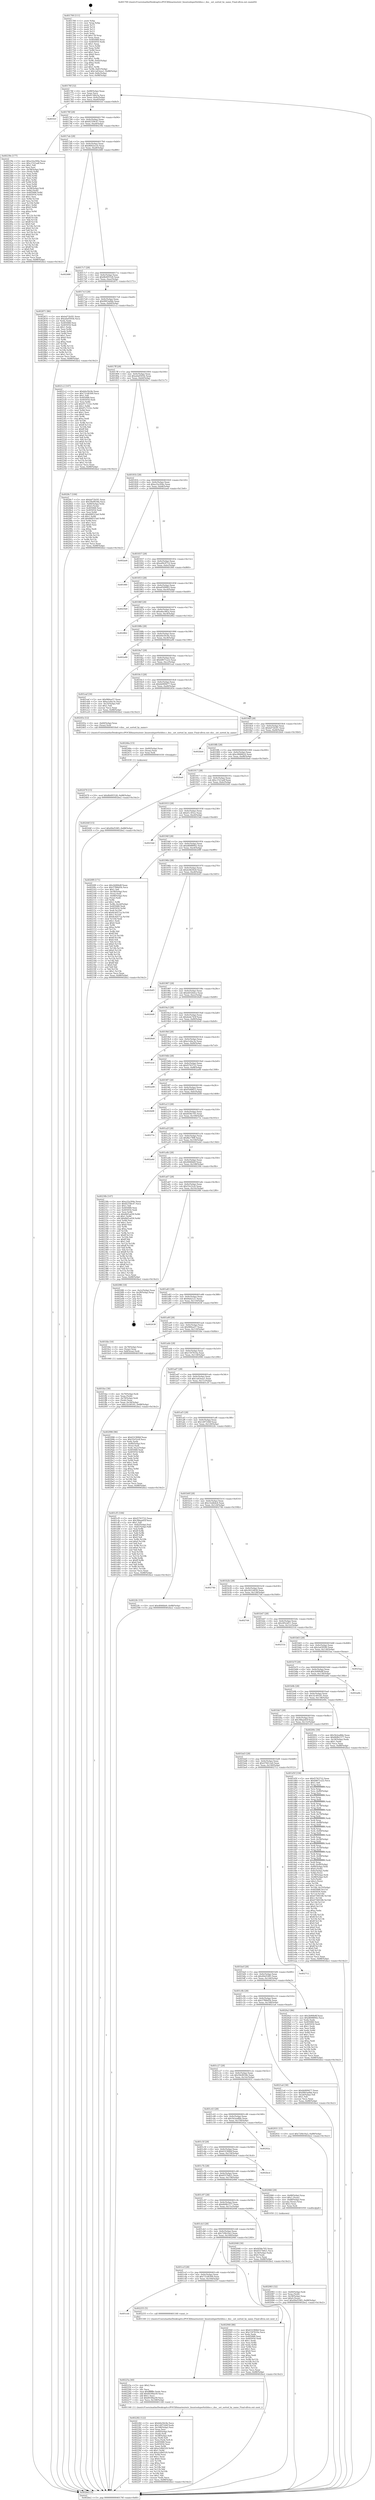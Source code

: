 digraph "0x401700" {
  label = "0x401700 (/mnt/c/Users/mathe/Desktop/tcc/POCII/binaries/extr_linuxtoolsperfutildso.c_dso__set_sorted_by_name_Final-ollvm.out::main(0))"
  labelloc = "t"
  node[shape=record]

  Entry [label="",width=0.3,height=0.3,shape=circle,fillcolor=black,style=filled]
  "0x40176f" [label="{
     0x40176f [32]\l
     | [instrs]\l
     &nbsp;&nbsp;0x40176f \<+6\>: mov -0x88(%rbp),%eax\l
     &nbsp;&nbsp;0x401775 \<+2\>: mov %eax,%ecx\l
     &nbsp;&nbsp;0x401777 \<+6\>: sub $0x8134fe5a,%ecx\l
     &nbsp;&nbsp;0x40177d \<+6\>: mov %eax,-0x9c(%rbp)\l
     &nbsp;&nbsp;0x401783 \<+6\>: mov %ecx,-0xa0(%rbp)\l
     &nbsp;&nbsp;0x401789 \<+6\>: je 0000000000401fcf \<main+0x8cf\>\l
  }"]
  "0x401fcf" [label="{
     0x401fcf\l
  }", style=dashed]
  "0x40178f" [label="{
     0x40178f [28]\l
     | [instrs]\l
     &nbsp;&nbsp;0x40178f \<+5\>: jmp 0000000000401794 \<main+0x94\>\l
     &nbsp;&nbsp;0x401794 \<+6\>: mov -0x9c(%rbp),%eax\l
     &nbsp;&nbsp;0x40179a \<+5\>: sub $0x82358c47,%eax\l
     &nbsp;&nbsp;0x40179f \<+6\>: mov %eax,-0xa4(%rbp)\l
     &nbsp;&nbsp;0x4017a5 \<+6\>: je 000000000040239e \<main+0xc9e\>\l
  }"]
  Exit [label="",width=0.3,height=0.3,shape=circle,fillcolor=black,style=filled,peripheries=2]
  "0x40239e" [label="{
     0x40239e [177]\l
     | [instrs]\l
     &nbsp;&nbsp;0x40239e \<+5\>: mov $0xa32a304e,%eax\l
     &nbsp;&nbsp;0x4023a3 \<+5\>: mov $0xc1521adf,%ecx\l
     &nbsp;&nbsp;0x4023a8 \<+2\>: mov $0x1,%dl\l
     &nbsp;&nbsp;0x4023aa \<+2\>: xor %esi,%esi\l
     &nbsp;&nbsp;0x4023ac \<+4\>: mov -0x58(%rbp),%rdi\l
     &nbsp;&nbsp;0x4023b0 \<+3\>: mov (%rdi),%r8d\l
     &nbsp;&nbsp;0x4023b3 \<+3\>: mov %esi,%r9d\l
     &nbsp;&nbsp;0x4023b6 \<+3\>: sub %r8d,%r9d\l
     &nbsp;&nbsp;0x4023b9 \<+3\>: mov %esi,%r8d\l
     &nbsp;&nbsp;0x4023bc \<+4\>: sub $0x1,%r8d\l
     &nbsp;&nbsp;0x4023c0 \<+3\>: add %r8d,%r9d\l
     &nbsp;&nbsp;0x4023c3 \<+3\>: mov %esi,%r8d\l
     &nbsp;&nbsp;0x4023c6 \<+3\>: sub %r9d,%r8d\l
     &nbsp;&nbsp;0x4023c9 \<+4\>: mov -0x58(%rbp),%rdi\l
     &nbsp;&nbsp;0x4023cd \<+3\>: mov %r8d,(%rdi)\l
     &nbsp;&nbsp;0x4023d0 \<+8\>: mov 0x405068,%r8d\l
     &nbsp;&nbsp;0x4023d8 \<+8\>: mov 0x405054,%r9d\l
     &nbsp;&nbsp;0x4023e0 \<+3\>: sub $0x1,%esi\l
     &nbsp;&nbsp;0x4023e3 \<+3\>: mov %r8d,%r10d\l
     &nbsp;&nbsp;0x4023e6 \<+3\>: add %esi,%r10d\l
     &nbsp;&nbsp;0x4023e9 \<+4\>: imul %r10d,%r8d\l
     &nbsp;&nbsp;0x4023ed \<+4\>: and $0x1,%r8d\l
     &nbsp;&nbsp;0x4023f1 \<+4\>: cmp $0x0,%r8d\l
     &nbsp;&nbsp;0x4023f5 \<+4\>: sete %r11b\l
     &nbsp;&nbsp;0x4023f9 \<+4\>: cmp $0xa,%r9d\l
     &nbsp;&nbsp;0x4023fd \<+3\>: setl %bl\l
     &nbsp;&nbsp;0x402400 \<+3\>: mov %r11b,%r14b\l
     &nbsp;&nbsp;0x402403 \<+4\>: xor $0xff,%r14b\l
     &nbsp;&nbsp;0x402407 \<+3\>: mov %bl,%r15b\l
     &nbsp;&nbsp;0x40240a \<+4\>: xor $0xff,%r15b\l
     &nbsp;&nbsp;0x40240e \<+3\>: xor $0x0,%dl\l
     &nbsp;&nbsp;0x402411 \<+3\>: mov %r14b,%r12b\l
     &nbsp;&nbsp;0x402414 \<+4\>: and $0x0,%r12b\l
     &nbsp;&nbsp;0x402418 \<+3\>: and %dl,%r11b\l
     &nbsp;&nbsp;0x40241b \<+3\>: mov %r15b,%r13b\l
     &nbsp;&nbsp;0x40241e \<+4\>: and $0x0,%r13b\l
     &nbsp;&nbsp;0x402422 \<+2\>: and %dl,%bl\l
     &nbsp;&nbsp;0x402424 \<+3\>: or %r11b,%r12b\l
     &nbsp;&nbsp;0x402427 \<+3\>: or %bl,%r13b\l
     &nbsp;&nbsp;0x40242a \<+3\>: xor %r13b,%r12b\l
     &nbsp;&nbsp;0x40242d \<+3\>: or %r15b,%r14b\l
     &nbsp;&nbsp;0x402430 \<+4\>: xor $0xff,%r14b\l
     &nbsp;&nbsp;0x402434 \<+3\>: or $0x0,%dl\l
     &nbsp;&nbsp;0x402437 \<+3\>: and %dl,%r14b\l
     &nbsp;&nbsp;0x40243a \<+3\>: or %r14b,%r12b\l
     &nbsp;&nbsp;0x40243d \<+4\>: test $0x1,%r12b\l
     &nbsp;&nbsp;0x402441 \<+3\>: cmovne %ecx,%eax\l
     &nbsp;&nbsp;0x402444 \<+6\>: mov %eax,-0x88(%rbp)\l
     &nbsp;&nbsp;0x40244a \<+5\>: jmp 0000000000402be2 \<main+0x14e2\>\l
  }"]
  "0x4017ab" [label="{
     0x4017ab [28]\l
     | [instrs]\l
     &nbsp;&nbsp;0x4017ab \<+5\>: jmp 00000000004017b0 \<main+0xb0\>\l
     &nbsp;&nbsp;0x4017b0 \<+6\>: mov -0x9c(%rbp),%eax\l
     &nbsp;&nbsp;0x4017b6 \<+5\>: sub $0x8692ee16,%eax\l
     &nbsp;&nbsp;0x4017bb \<+6\>: mov %eax,-0xa8(%rbp)\l
     &nbsp;&nbsp;0x4017c1 \<+6\>: je 0000000000402488 \<main+0xd88\>\l
  }"]
  "0x402479" [label="{
     0x402479 [15]\l
     | [instrs]\l
     &nbsp;&nbsp;0x402479 \<+10\>: movl $0x8b495528,-0x88(%rbp)\l
     &nbsp;&nbsp;0x402483 \<+5\>: jmp 0000000000402be2 \<main+0x14e2\>\l
  }"]
  "0x402488" [label="{
     0x402488\l
  }", style=dashed]
  "0x4017c7" [label="{
     0x4017c7 [28]\l
     | [instrs]\l
     &nbsp;&nbsp;0x4017c7 \<+5\>: jmp 00000000004017cc \<main+0xcc\>\l
     &nbsp;&nbsp;0x4017cc \<+6\>: mov -0x9c(%rbp),%eax\l
     &nbsp;&nbsp;0x4017d2 \<+5\>: sub $0x8b495528,%eax\l
     &nbsp;&nbsp;0x4017d7 \<+6\>: mov %eax,-0xac(%rbp)\l
     &nbsp;&nbsp;0x4017dd \<+6\>: je 0000000000402871 \<main+0x1171\>\l
  }"]
  "0x40246a" [label="{
     0x40246a [15]\l
     | [instrs]\l
     &nbsp;&nbsp;0x40246a \<+4\>: mov -0x60(%rbp),%rax\l
     &nbsp;&nbsp;0x40246e \<+3\>: mov (%rax),%rax\l
     &nbsp;&nbsp;0x402471 \<+3\>: mov %rax,%rdi\l
     &nbsp;&nbsp;0x402474 \<+5\>: call 0000000000401030 \<free@plt\>\l
     | [calls]\l
     &nbsp;&nbsp;0x401030 \{1\} (unknown)\l
  }"]
  "0x402871" [label="{
     0x402871 [86]\l
     | [instrs]\l
     &nbsp;&nbsp;0x402871 \<+5\>: mov $0xbd72b5f1,%eax\l
     &nbsp;&nbsp;0x402876 \<+5\>: mov $0xa0a0593b,%ecx\l
     &nbsp;&nbsp;0x40287b \<+2\>: xor %edx,%edx\l
     &nbsp;&nbsp;0x40287d \<+7\>: mov 0x405068,%esi\l
     &nbsp;&nbsp;0x402884 \<+7\>: mov 0x405054,%edi\l
     &nbsp;&nbsp;0x40288b \<+3\>: sub $0x1,%edx\l
     &nbsp;&nbsp;0x40288e \<+3\>: mov %esi,%r8d\l
     &nbsp;&nbsp;0x402891 \<+3\>: add %edx,%r8d\l
     &nbsp;&nbsp;0x402894 \<+4\>: imul %r8d,%esi\l
     &nbsp;&nbsp;0x402898 \<+3\>: and $0x1,%esi\l
     &nbsp;&nbsp;0x40289b \<+3\>: cmp $0x0,%esi\l
     &nbsp;&nbsp;0x40289e \<+4\>: sete %r9b\l
     &nbsp;&nbsp;0x4028a2 \<+3\>: cmp $0xa,%edi\l
     &nbsp;&nbsp;0x4028a5 \<+4\>: setl %r10b\l
     &nbsp;&nbsp;0x4028a9 \<+3\>: mov %r9b,%r11b\l
     &nbsp;&nbsp;0x4028ac \<+3\>: and %r10b,%r11b\l
     &nbsp;&nbsp;0x4028af \<+3\>: xor %r10b,%r9b\l
     &nbsp;&nbsp;0x4028b2 \<+3\>: or %r9b,%r11b\l
     &nbsp;&nbsp;0x4028b5 \<+4\>: test $0x1,%r11b\l
     &nbsp;&nbsp;0x4028b9 \<+3\>: cmovne %ecx,%eax\l
     &nbsp;&nbsp;0x4028bc \<+6\>: mov %eax,-0x88(%rbp)\l
     &nbsp;&nbsp;0x4028c2 \<+5\>: jmp 0000000000402be2 \<main+0x14e2\>\l
  }"]
  "0x4017e3" [label="{
     0x4017e3 [28]\l
     | [instrs]\l
     &nbsp;&nbsp;0x4017e3 \<+5\>: jmp 00000000004017e8 \<main+0xe8\>\l
     &nbsp;&nbsp;0x4017e8 \<+6\>: mov -0x9c(%rbp),%eax\l
     &nbsp;&nbsp;0x4017ee \<+5\>: sub $0x9903a0bb,%eax\l
     &nbsp;&nbsp;0x4017f3 \<+6\>: mov %eax,-0xb0(%rbp)\l
     &nbsp;&nbsp;0x4017f9 \<+6\>: je 00000000004021c2 \<main+0xac2\>\l
  }"]
  "0x402282" [label="{
     0x402282 [122]\l
     | [instrs]\l
     &nbsp;&nbsp;0x402282 \<+5\>: mov $0xb0e50c9e,%ecx\l
     &nbsp;&nbsp;0x402287 \<+5\>: mov $0x1d97244f,%edx\l
     &nbsp;&nbsp;0x40228c \<+6\>: mov -0x168(%rbp),%esi\l
     &nbsp;&nbsp;0x402292 \<+3\>: imul %eax,%esi\l
     &nbsp;&nbsp;0x402295 \<+4\>: mov -0x60(%rbp),%rdi\l
     &nbsp;&nbsp;0x402299 \<+3\>: mov (%rdi),%rdi\l
     &nbsp;&nbsp;0x40229c \<+4\>: mov -0x58(%rbp),%r8\l
     &nbsp;&nbsp;0x4022a0 \<+3\>: movslq (%r8),%r8\l
     &nbsp;&nbsp;0x4022a3 \<+4\>: mov %esi,(%rdi,%r8,4)\l
     &nbsp;&nbsp;0x4022a7 \<+7\>: mov 0x405068,%eax\l
     &nbsp;&nbsp;0x4022ae \<+7\>: mov 0x405054,%esi\l
     &nbsp;&nbsp;0x4022b5 \<+3\>: mov %eax,%r9d\l
     &nbsp;&nbsp;0x4022b8 \<+7\>: add $0xa1d9d329,%r9d\l
     &nbsp;&nbsp;0x4022bf \<+4\>: sub $0x1,%r9d\l
     &nbsp;&nbsp;0x4022c3 \<+7\>: sub $0xa1d9d329,%r9d\l
     &nbsp;&nbsp;0x4022ca \<+4\>: imul %r9d,%eax\l
     &nbsp;&nbsp;0x4022ce \<+3\>: and $0x1,%eax\l
     &nbsp;&nbsp;0x4022d1 \<+3\>: cmp $0x0,%eax\l
     &nbsp;&nbsp;0x4022d4 \<+4\>: sete %r10b\l
     &nbsp;&nbsp;0x4022d8 \<+3\>: cmp $0xa,%esi\l
     &nbsp;&nbsp;0x4022db \<+4\>: setl %r11b\l
     &nbsp;&nbsp;0x4022df \<+3\>: mov %r10b,%bl\l
     &nbsp;&nbsp;0x4022e2 \<+3\>: and %r11b,%bl\l
     &nbsp;&nbsp;0x4022e5 \<+3\>: xor %r11b,%r10b\l
     &nbsp;&nbsp;0x4022e8 \<+3\>: or %r10b,%bl\l
     &nbsp;&nbsp;0x4022eb \<+3\>: test $0x1,%bl\l
     &nbsp;&nbsp;0x4022ee \<+3\>: cmovne %edx,%ecx\l
     &nbsp;&nbsp;0x4022f1 \<+6\>: mov %ecx,-0x88(%rbp)\l
     &nbsp;&nbsp;0x4022f7 \<+5\>: jmp 0000000000402be2 \<main+0x14e2\>\l
  }"]
  "0x4021c2" [label="{
     0x4021c2 [147]\l
     | [instrs]\l
     &nbsp;&nbsp;0x4021c2 \<+5\>: mov $0xb0e50c9e,%eax\l
     &nbsp;&nbsp;0x4021c7 \<+5\>: mov $0x731d0309,%ecx\l
     &nbsp;&nbsp;0x4021cc \<+2\>: mov $0x1,%dl\l
     &nbsp;&nbsp;0x4021ce \<+7\>: mov 0x405068,%esi\l
     &nbsp;&nbsp;0x4021d5 \<+7\>: mov 0x405054,%edi\l
     &nbsp;&nbsp;0x4021dc \<+3\>: mov %esi,%r8d\l
     &nbsp;&nbsp;0x4021df \<+7\>: add $0x97c7232c,%r8d\l
     &nbsp;&nbsp;0x4021e6 \<+4\>: sub $0x1,%r8d\l
     &nbsp;&nbsp;0x4021ea \<+7\>: sub $0x97c7232c,%r8d\l
     &nbsp;&nbsp;0x4021f1 \<+4\>: imul %r8d,%esi\l
     &nbsp;&nbsp;0x4021f5 \<+3\>: and $0x1,%esi\l
     &nbsp;&nbsp;0x4021f8 \<+3\>: cmp $0x0,%esi\l
     &nbsp;&nbsp;0x4021fb \<+4\>: sete %r9b\l
     &nbsp;&nbsp;0x4021ff \<+3\>: cmp $0xa,%edi\l
     &nbsp;&nbsp;0x402202 \<+4\>: setl %r10b\l
     &nbsp;&nbsp;0x402206 \<+3\>: mov %r9b,%r11b\l
     &nbsp;&nbsp;0x402209 \<+4\>: xor $0xff,%r11b\l
     &nbsp;&nbsp;0x40220d \<+3\>: mov %r10b,%bl\l
     &nbsp;&nbsp;0x402210 \<+3\>: xor $0xff,%bl\l
     &nbsp;&nbsp;0x402213 \<+3\>: xor $0x0,%dl\l
     &nbsp;&nbsp;0x402216 \<+3\>: mov %r11b,%r14b\l
     &nbsp;&nbsp;0x402219 \<+4\>: and $0x0,%r14b\l
     &nbsp;&nbsp;0x40221d \<+3\>: and %dl,%r9b\l
     &nbsp;&nbsp;0x402220 \<+3\>: mov %bl,%r15b\l
     &nbsp;&nbsp;0x402223 \<+4\>: and $0x0,%r15b\l
     &nbsp;&nbsp;0x402227 \<+3\>: and %dl,%r10b\l
     &nbsp;&nbsp;0x40222a \<+3\>: or %r9b,%r14b\l
     &nbsp;&nbsp;0x40222d \<+3\>: or %r10b,%r15b\l
     &nbsp;&nbsp;0x402230 \<+3\>: xor %r15b,%r14b\l
     &nbsp;&nbsp;0x402233 \<+3\>: or %bl,%r11b\l
     &nbsp;&nbsp;0x402236 \<+4\>: xor $0xff,%r11b\l
     &nbsp;&nbsp;0x40223a \<+3\>: or $0x0,%dl\l
     &nbsp;&nbsp;0x40223d \<+3\>: and %dl,%r11b\l
     &nbsp;&nbsp;0x402240 \<+3\>: or %r11b,%r14b\l
     &nbsp;&nbsp;0x402243 \<+4\>: test $0x1,%r14b\l
     &nbsp;&nbsp;0x402247 \<+3\>: cmovne %ecx,%eax\l
     &nbsp;&nbsp;0x40224a \<+6\>: mov %eax,-0x88(%rbp)\l
     &nbsp;&nbsp;0x402250 \<+5\>: jmp 0000000000402be2 \<main+0x14e2\>\l
  }"]
  "0x4017ff" [label="{
     0x4017ff [28]\l
     | [instrs]\l
     &nbsp;&nbsp;0x4017ff \<+5\>: jmp 0000000000401804 \<main+0x104\>\l
     &nbsp;&nbsp;0x401804 \<+6\>: mov -0x9c(%rbp),%eax\l
     &nbsp;&nbsp;0x40180a \<+5\>: sub $0xa0a0593b,%eax\l
     &nbsp;&nbsp;0x40180f \<+6\>: mov %eax,-0xb4(%rbp)\l
     &nbsp;&nbsp;0x401815 \<+6\>: je 00000000004028c7 \<main+0x11c7\>\l
  }"]
  "0x40225a" [label="{
     0x40225a [40]\l
     | [instrs]\l
     &nbsp;&nbsp;0x40225a \<+5\>: mov $0x2,%ecx\l
     &nbsp;&nbsp;0x40225f \<+1\>: cltd\l
     &nbsp;&nbsp;0x402260 \<+2\>: idiv %ecx\l
     &nbsp;&nbsp;0x402262 \<+6\>: imul $0xfffffffe,%edx,%ecx\l
     &nbsp;&nbsp;0x402268 \<+6\>: add $0x6030ba59,%ecx\l
     &nbsp;&nbsp;0x40226e \<+3\>: add $0x1,%ecx\l
     &nbsp;&nbsp;0x402271 \<+6\>: sub $0x6030ba59,%ecx\l
     &nbsp;&nbsp;0x402277 \<+6\>: mov %ecx,-0x168(%rbp)\l
     &nbsp;&nbsp;0x40227d \<+5\>: call 0000000000401160 \<next_i\>\l
     | [calls]\l
     &nbsp;&nbsp;0x401160 \{1\} (/mnt/c/Users/mathe/Desktop/tcc/POCII/binaries/extr_linuxtoolsperfutildso.c_dso__set_sorted_by_name_Final-ollvm.out::next_i)\l
  }"]
  "0x4028c7" [label="{
     0x4028c7 [106]\l
     | [instrs]\l
     &nbsp;&nbsp;0x4028c7 \<+5\>: mov $0xbd72b5f1,%eax\l
     &nbsp;&nbsp;0x4028cc \<+5\>: mov $0x59e9034b,%ecx\l
     &nbsp;&nbsp;0x4028d1 \<+4\>: mov -0x80(%rbp),%rdx\l
     &nbsp;&nbsp;0x4028d5 \<+6\>: movl $0x0,(%rdx)\l
     &nbsp;&nbsp;0x4028db \<+7\>: mov 0x405068,%esi\l
     &nbsp;&nbsp;0x4028e2 \<+7\>: mov 0x405054,%edi\l
     &nbsp;&nbsp;0x4028e9 \<+3\>: mov %esi,%r8d\l
     &nbsp;&nbsp;0x4028ec \<+7\>: sub $0x668523a0,%r8d\l
     &nbsp;&nbsp;0x4028f3 \<+4\>: sub $0x1,%r8d\l
     &nbsp;&nbsp;0x4028f7 \<+7\>: add $0x668523a0,%r8d\l
     &nbsp;&nbsp;0x4028fe \<+4\>: imul %r8d,%esi\l
     &nbsp;&nbsp;0x402902 \<+3\>: and $0x1,%esi\l
     &nbsp;&nbsp;0x402905 \<+3\>: cmp $0x0,%esi\l
     &nbsp;&nbsp;0x402908 \<+4\>: sete %r9b\l
     &nbsp;&nbsp;0x40290c \<+3\>: cmp $0xa,%edi\l
     &nbsp;&nbsp;0x40290f \<+4\>: setl %r10b\l
     &nbsp;&nbsp;0x402913 \<+3\>: mov %r9b,%r11b\l
     &nbsp;&nbsp;0x402916 \<+3\>: and %r10b,%r11b\l
     &nbsp;&nbsp;0x402919 \<+3\>: xor %r10b,%r9b\l
     &nbsp;&nbsp;0x40291c \<+3\>: or %r9b,%r11b\l
     &nbsp;&nbsp;0x40291f \<+4\>: test $0x1,%r11b\l
     &nbsp;&nbsp;0x402923 \<+3\>: cmovne %ecx,%eax\l
     &nbsp;&nbsp;0x402926 \<+6\>: mov %eax,-0x88(%rbp)\l
     &nbsp;&nbsp;0x40292c \<+5\>: jmp 0000000000402be2 \<main+0x14e2\>\l
  }"]
  "0x40181b" [label="{
     0x40181b [28]\l
     | [instrs]\l
     &nbsp;&nbsp;0x40181b \<+5\>: jmp 0000000000401820 \<main+0x120\>\l
     &nbsp;&nbsp;0x401820 \<+6\>: mov -0x9c(%rbp),%eax\l
     &nbsp;&nbsp;0x401826 \<+5\>: sub $0xa32a304e,%eax\l
     &nbsp;&nbsp;0x40182b \<+6\>: mov %eax,-0xb8(%rbp)\l
     &nbsp;&nbsp;0x401831 \<+6\>: je 0000000000402ae6 \<main+0x13e6\>\l
  }"]
  "0x401ceb" [label="{
     0x401ceb\l
  }", style=dashed]
  "0x402ae6" [label="{
     0x402ae6\l
  }", style=dashed]
  "0x401837" [label="{
     0x401837 [28]\l
     | [instrs]\l
     &nbsp;&nbsp;0x401837 \<+5\>: jmp 000000000040183c \<main+0x13c\>\l
     &nbsp;&nbsp;0x40183c \<+6\>: mov -0x9c(%rbp),%eax\l
     &nbsp;&nbsp;0x401842 \<+5\>: sub $0xa49c9714,%eax\l
     &nbsp;&nbsp;0x401847 \<+6\>: mov %eax,-0xbc(%rbp)\l
     &nbsp;&nbsp;0x40184d \<+6\>: je 0000000000401f60 \<main+0x860\>\l
  }"]
  "0x402255" [label="{
     0x402255 [5]\l
     | [instrs]\l
     &nbsp;&nbsp;0x402255 \<+5\>: call 0000000000401160 \<next_i\>\l
     | [calls]\l
     &nbsp;&nbsp;0x401160 \{1\} (/mnt/c/Users/mathe/Desktop/tcc/POCII/binaries/extr_linuxtoolsperfutildso.c_dso__set_sorted_by_name_Final-ollvm.out::next_i)\l
  }"]
  "0x401f60" [label="{
     0x401f60\l
  }", style=dashed]
  "0x401853" [label="{
     0x401853 [28]\l
     | [instrs]\l
     &nbsp;&nbsp;0x401853 \<+5\>: jmp 0000000000401858 \<main+0x158\>\l
     &nbsp;&nbsp;0x401858 \<+6\>: mov -0x9c(%rbp),%eax\l
     &nbsp;&nbsp;0x40185e \<+5\>: sub $0xa6509993,%eax\l
     &nbsp;&nbsp;0x401863 \<+6\>: mov %eax,-0xc0(%rbp)\l
     &nbsp;&nbsp;0x401869 \<+6\>: je 00000000004025b9 \<main+0xeb9\>\l
  }"]
  "0x401ccf" [label="{
     0x401ccf [28]\l
     | [instrs]\l
     &nbsp;&nbsp;0x401ccf \<+5\>: jmp 0000000000401cd4 \<main+0x5d4\>\l
     &nbsp;&nbsp;0x401cd4 \<+6\>: mov -0x9c(%rbp),%eax\l
     &nbsp;&nbsp;0x401cda \<+5\>: sub $0x731d0309,%eax\l
     &nbsp;&nbsp;0x401cdf \<+6\>: mov %eax,-0x164(%rbp)\l
     &nbsp;&nbsp;0x401ce5 \<+6\>: je 0000000000402255 \<main+0xb55\>\l
  }"]
  "0x4025b9" [label="{
     0x4025b9\l
  }", style=dashed]
  "0x40186f" [label="{
     0x40186f [28]\l
     | [instrs]\l
     &nbsp;&nbsp;0x40186f \<+5\>: jmp 0000000000401874 \<main+0x174\>\l
     &nbsp;&nbsp;0x401874 \<+6\>: mov -0x9c(%rbp),%eax\l
     &nbsp;&nbsp;0x40187a \<+5\>: sub $0xa6ec48ca,%eax\l
     &nbsp;&nbsp;0x40187f \<+6\>: mov %eax,-0xc4(%rbp)\l
     &nbsp;&nbsp;0x401885 \<+6\>: je 0000000000402862 \<main+0x1162\>\l
  }"]
  "0x402940" [label="{
     0x402940 [86]\l
     | [instrs]\l
     &nbsp;&nbsp;0x402940 \<+5\>: mov $0x632384bf,%eax\l
     &nbsp;&nbsp;0x402945 \<+5\>: mov $0x1547610a,%ecx\l
     &nbsp;&nbsp;0x40294a \<+2\>: xor %edx,%edx\l
     &nbsp;&nbsp;0x40294c \<+7\>: mov 0x405068,%esi\l
     &nbsp;&nbsp;0x402953 \<+7\>: mov 0x405054,%edi\l
     &nbsp;&nbsp;0x40295a \<+3\>: sub $0x1,%edx\l
     &nbsp;&nbsp;0x40295d \<+3\>: mov %esi,%r8d\l
     &nbsp;&nbsp;0x402960 \<+3\>: add %edx,%r8d\l
     &nbsp;&nbsp;0x402963 \<+4\>: imul %r8d,%esi\l
     &nbsp;&nbsp;0x402967 \<+3\>: and $0x1,%esi\l
     &nbsp;&nbsp;0x40296a \<+3\>: cmp $0x0,%esi\l
     &nbsp;&nbsp;0x40296d \<+4\>: sete %r9b\l
     &nbsp;&nbsp;0x402971 \<+3\>: cmp $0xa,%edi\l
     &nbsp;&nbsp;0x402974 \<+4\>: setl %r10b\l
     &nbsp;&nbsp;0x402978 \<+3\>: mov %r9b,%r11b\l
     &nbsp;&nbsp;0x40297b \<+3\>: and %r10b,%r11b\l
     &nbsp;&nbsp;0x40297e \<+3\>: xor %r10b,%r9b\l
     &nbsp;&nbsp;0x402981 \<+3\>: or %r9b,%r11b\l
     &nbsp;&nbsp;0x402984 \<+4\>: test $0x1,%r11b\l
     &nbsp;&nbsp;0x402988 \<+3\>: cmovne %ecx,%eax\l
     &nbsp;&nbsp;0x40298b \<+6\>: mov %eax,-0x88(%rbp)\l
     &nbsp;&nbsp;0x402991 \<+5\>: jmp 0000000000402be2 \<main+0x14e2\>\l
  }"]
  "0x402862" [label="{
     0x402862\l
  }", style=dashed]
  "0x40188b" [label="{
     0x40188b [28]\l
     | [instrs]\l
     &nbsp;&nbsp;0x40188b \<+5\>: jmp 0000000000401890 \<main+0x190\>\l
     &nbsp;&nbsp;0x401890 \<+6\>: mov -0x9c(%rbp),%eax\l
     &nbsp;&nbsp;0x401896 \<+5\>: sub $0xb0e50c9e,%eax\l
     &nbsp;&nbsp;0x40189b \<+6\>: mov %eax,-0xc8(%rbp)\l
     &nbsp;&nbsp;0x4018a1 \<+6\>: je 0000000000402a90 \<main+0x1390\>\l
  }"]
  "0x402083" [label="{
     0x402083 [32]\l
     | [instrs]\l
     &nbsp;&nbsp;0x402083 \<+4\>: mov -0x60(%rbp),%rdi\l
     &nbsp;&nbsp;0x402087 \<+3\>: mov %rax,(%rdi)\l
     &nbsp;&nbsp;0x40208a \<+4\>: mov -0x58(%rbp),%rax\l
     &nbsp;&nbsp;0x40208e \<+6\>: movl $0x0,(%rax)\l
     &nbsp;&nbsp;0x402094 \<+10\>: movl $0x49ef1085,-0x88(%rbp)\l
     &nbsp;&nbsp;0x40209e \<+5\>: jmp 0000000000402be2 \<main+0x14e2\>\l
  }"]
  "0x402a90" [label="{
     0x402a90\l
  }", style=dashed]
  "0x4018a7" [label="{
     0x4018a7 [28]\l
     | [instrs]\l
     &nbsp;&nbsp;0x4018a7 \<+5\>: jmp 00000000004018ac \<main+0x1ac\>\l
     &nbsp;&nbsp;0x4018ac \<+6\>: mov -0x9c(%rbp),%eax\l
     &nbsp;&nbsp;0x4018b2 \<+5\>: sub $0xb8071a22,%eax\l
     &nbsp;&nbsp;0x4018b7 \<+6\>: mov %eax,-0xcc(%rbp)\l
     &nbsp;&nbsp;0x4018bd \<+6\>: je 0000000000401eaf \<main+0x7af\>\l
  }"]
  "0x401cb3" [label="{
     0x401cb3 [28]\l
     | [instrs]\l
     &nbsp;&nbsp;0x401cb3 \<+5\>: jmp 0000000000401cb8 \<main+0x5b8\>\l
     &nbsp;&nbsp;0x401cb8 \<+6\>: mov -0x9c(%rbp),%eax\l
     &nbsp;&nbsp;0x401cbe \<+5\>: sub $0x720b10a3,%eax\l
     &nbsp;&nbsp;0x401cc3 \<+6\>: mov %eax,-0x160(%rbp)\l
     &nbsp;&nbsp;0x401cc9 \<+6\>: je 0000000000402940 \<main+0x1240\>\l
  }"]
  "0x401eaf" [label="{
     0x401eaf [30]\l
     | [instrs]\l
     &nbsp;&nbsp;0x401eaf \<+5\>: mov $0x966ea57,%eax\l
     &nbsp;&nbsp;0x401eb4 \<+5\>: mov $0xe1efac3e,%ecx\l
     &nbsp;&nbsp;0x401eb9 \<+3\>: mov -0x35(%rbp),%dl\l
     &nbsp;&nbsp;0x401ebc \<+3\>: test $0x1,%dl\l
     &nbsp;&nbsp;0x401ebf \<+3\>: cmovne %ecx,%eax\l
     &nbsp;&nbsp;0x401ec2 \<+6\>: mov %eax,-0x88(%rbp)\l
     &nbsp;&nbsp;0x401ec8 \<+5\>: jmp 0000000000402be2 \<main+0x14e2\>\l
  }"]
  "0x4018c3" [label="{
     0x4018c3 [28]\l
     | [instrs]\l
     &nbsp;&nbsp;0x4018c3 \<+5\>: jmp 00000000004018c8 \<main+0x1c8\>\l
     &nbsp;&nbsp;0x4018c8 \<+6\>: mov -0x9c(%rbp),%eax\l
     &nbsp;&nbsp;0x4018ce \<+5\>: sub $0xbb909477,%eax\l
     &nbsp;&nbsp;0x4018d3 \<+6\>: mov %eax,-0xd0(%rbp)\l
     &nbsp;&nbsp;0x4018d9 \<+6\>: je 000000000040245e \<main+0xd5e\>\l
  }"]
  "0x402048" [label="{
     0x402048 [30]\l
     | [instrs]\l
     &nbsp;&nbsp;0x402048 \<+5\>: mov $0xfd58e705,%eax\l
     &nbsp;&nbsp;0x40204d \<+5\>: mov $0x6557b821,%ecx\l
     &nbsp;&nbsp;0x402052 \<+3\>: mov -0x34(%rbp),%edx\l
     &nbsp;&nbsp;0x402055 \<+3\>: cmp $0x0,%edx\l
     &nbsp;&nbsp;0x402058 \<+3\>: cmove %ecx,%eax\l
     &nbsp;&nbsp;0x40205b \<+6\>: mov %eax,-0x88(%rbp)\l
     &nbsp;&nbsp;0x402061 \<+5\>: jmp 0000000000402be2 \<main+0x14e2\>\l
  }"]
  "0x40245e" [label="{
     0x40245e [12]\l
     | [instrs]\l
     &nbsp;&nbsp;0x40245e \<+4\>: mov -0x60(%rbp),%rax\l
     &nbsp;&nbsp;0x402462 \<+3\>: mov (%rax),%rdi\l
     &nbsp;&nbsp;0x402465 \<+5\>: call 00000000004016e0 \<dso__set_sorted_by_name\>\l
     | [calls]\l
     &nbsp;&nbsp;0x4016e0 \{1\} (/mnt/c/Users/mathe/Desktop/tcc/POCII/binaries/extr_linuxtoolsperfutildso.c_dso__set_sorted_by_name_Final-ollvm.out::dso__set_sorted_by_name)\l
  }"]
  "0x4018df" [label="{
     0x4018df [28]\l
     | [instrs]\l
     &nbsp;&nbsp;0x4018df \<+5\>: jmp 00000000004018e4 \<main+0x1e4\>\l
     &nbsp;&nbsp;0x4018e4 \<+6\>: mov -0x9c(%rbp),%eax\l
     &nbsp;&nbsp;0x4018ea \<+5\>: sub $0xbd72b5f1,%eax\l
     &nbsp;&nbsp;0x4018ef \<+6\>: mov %eax,-0xd4(%rbp)\l
     &nbsp;&nbsp;0x4018f5 \<+6\>: je 0000000000402bb4 \<main+0x14b4\>\l
  }"]
  "0x401c97" [label="{
     0x401c97 [28]\l
     | [instrs]\l
     &nbsp;&nbsp;0x401c97 \<+5\>: jmp 0000000000401c9c \<main+0x59c\>\l
     &nbsp;&nbsp;0x401c9c \<+6\>: mov -0x9c(%rbp),%eax\l
     &nbsp;&nbsp;0x401ca2 \<+5\>: sub $0x6b9b1577,%eax\l
     &nbsp;&nbsp;0x401ca7 \<+6\>: mov %eax,-0x15c(%rbp)\l
     &nbsp;&nbsp;0x401cad \<+6\>: je 0000000000402048 \<main+0x948\>\l
  }"]
  "0x402bb4" [label="{
     0x402bb4\l
  }", style=dashed]
  "0x4018fb" [label="{
     0x4018fb [28]\l
     | [instrs]\l
     &nbsp;&nbsp;0x4018fb \<+5\>: jmp 0000000000401900 \<main+0x200\>\l
     &nbsp;&nbsp;0x401900 \<+6\>: mov -0x9c(%rbp),%eax\l
     &nbsp;&nbsp;0x401906 \<+5\>: sub $0xc0666624,%eax\l
     &nbsp;&nbsp;0x40190b \<+6\>: mov %eax,-0xd8(%rbp)\l
     &nbsp;&nbsp;0x401911 \<+6\>: je 0000000000402ba0 \<main+0x14a0\>\l
  }"]
  "0x402066" [label="{
     0x402066 [29]\l
     | [instrs]\l
     &nbsp;&nbsp;0x402066 \<+4\>: mov -0x68(%rbp),%rax\l
     &nbsp;&nbsp;0x40206a \<+6\>: movl $0x1,(%rax)\l
     &nbsp;&nbsp;0x402070 \<+4\>: mov -0x68(%rbp),%rax\l
     &nbsp;&nbsp;0x402074 \<+3\>: movslq (%rax),%rax\l
     &nbsp;&nbsp;0x402077 \<+4\>: shl $0x2,%rax\l
     &nbsp;&nbsp;0x40207b \<+3\>: mov %rax,%rdi\l
     &nbsp;&nbsp;0x40207e \<+5\>: call 0000000000401050 \<malloc@plt\>\l
     | [calls]\l
     &nbsp;&nbsp;0x401050 \{1\} (unknown)\l
  }"]
  "0x402ba0" [label="{
     0x402ba0\l
  }", style=dashed]
  "0x401917" [label="{
     0x401917 [28]\l
     | [instrs]\l
     &nbsp;&nbsp;0x401917 \<+5\>: jmp 000000000040191c \<main+0x21c\>\l
     &nbsp;&nbsp;0x40191c \<+6\>: mov -0x9c(%rbp),%eax\l
     &nbsp;&nbsp;0x401922 \<+5\>: sub $0xc1521adf,%eax\l
     &nbsp;&nbsp;0x401927 \<+6\>: mov %eax,-0xdc(%rbp)\l
     &nbsp;&nbsp;0x40192d \<+6\>: je 000000000040244f \<main+0xd4f\>\l
  }"]
  "0x401c7b" [label="{
     0x401c7b [28]\l
     | [instrs]\l
     &nbsp;&nbsp;0x401c7b \<+5\>: jmp 0000000000401c80 \<main+0x580\>\l
     &nbsp;&nbsp;0x401c80 \<+6\>: mov -0x9c(%rbp),%eax\l
     &nbsp;&nbsp;0x401c86 \<+5\>: sub $0x6557b821,%eax\l
     &nbsp;&nbsp;0x401c8b \<+6\>: mov %eax,-0x158(%rbp)\l
     &nbsp;&nbsp;0x401c91 \<+6\>: je 0000000000402066 \<main+0x966\>\l
  }"]
  "0x40244f" [label="{
     0x40244f [15]\l
     | [instrs]\l
     &nbsp;&nbsp;0x40244f \<+10\>: movl $0x49ef1085,-0x88(%rbp)\l
     &nbsp;&nbsp;0x402459 \<+5\>: jmp 0000000000402be2 \<main+0x14e2\>\l
  }"]
  "0x401933" [label="{
     0x401933 [28]\l
     | [instrs]\l
     &nbsp;&nbsp;0x401933 \<+5\>: jmp 0000000000401938 \<main+0x238\>\l
     &nbsp;&nbsp;0x401938 \<+6\>: mov -0x9c(%rbp),%eax\l
     &nbsp;&nbsp;0x40193e \<+5\>: sub $0xd1c3f3ce,%eax\l
     &nbsp;&nbsp;0x401943 \<+6\>: mov %eax,-0xe0(%rbp)\l
     &nbsp;&nbsp;0x401949 \<+6\>: je 00000000004025dd \<main+0xedd\>\l
  }"]
  "0x402bcd" [label="{
     0x402bcd\l
  }", style=dashed]
  "0x4025dd" [label="{
     0x4025dd\l
  }", style=dashed]
  "0x40194f" [label="{
     0x40194f [28]\l
     | [instrs]\l
     &nbsp;&nbsp;0x40194f \<+5\>: jmp 0000000000401954 \<main+0x254\>\l
     &nbsp;&nbsp;0x401954 \<+6\>: mov -0x9c(%rbp),%eax\l
     &nbsp;&nbsp;0x40195a \<+5\>: sub $0xd6088942,%eax\l
     &nbsp;&nbsp;0x40195f \<+6\>: mov %eax,-0xe4(%rbp)\l
     &nbsp;&nbsp;0x401965 \<+6\>: je 00000000004020f9 \<main+0x9f9\>\l
  }"]
  "0x401c5f" [label="{
     0x401c5f [28]\l
     | [instrs]\l
     &nbsp;&nbsp;0x401c5f \<+5\>: jmp 0000000000401c64 \<main+0x564\>\l
     &nbsp;&nbsp;0x401c64 \<+6\>: mov -0x9c(%rbp),%eax\l
     &nbsp;&nbsp;0x401c6a \<+5\>: sub $0x632384bf,%eax\l
     &nbsp;&nbsp;0x401c6f \<+6\>: mov %eax,-0x154(%rbp)\l
     &nbsp;&nbsp;0x401c75 \<+6\>: je 0000000000402bcd \<main+0x14cd\>\l
  }"]
  "0x4020f9" [label="{
     0x4020f9 [171]\l
     | [instrs]\l
     &nbsp;&nbsp;0x4020f9 \<+5\>: mov $0x2b90fe8f,%eax\l
     &nbsp;&nbsp;0x4020fe \<+5\>: mov $0x57f66d5b,%ecx\l
     &nbsp;&nbsp;0x402103 \<+2\>: mov $0x1,%dl\l
     &nbsp;&nbsp;0x402105 \<+4\>: mov -0x58(%rbp),%rsi\l
     &nbsp;&nbsp;0x402109 \<+2\>: mov (%rsi),%edi\l
     &nbsp;&nbsp;0x40210b \<+4\>: mov -0x68(%rbp),%rsi\l
     &nbsp;&nbsp;0x40210f \<+2\>: cmp (%rsi),%edi\l
     &nbsp;&nbsp;0x402111 \<+4\>: setl %r8b\l
     &nbsp;&nbsp;0x402115 \<+4\>: and $0x1,%r8b\l
     &nbsp;&nbsp;0x402119 \<+4\>: mov %r8b,-0x2d(%rbp)\l
     &nbsp;&nbsp;0x40211d \<+7\>: mov 0x405068,%edi\l
     &nbsp;&nbsp;0x402124 \<+8\>: mov 0x405054,%r9d\l
     &nbsp;&nbsp;0x40212c \<+3\>: mov %edi,%r10d\l
     &nbsp;&nbsp;0x40212f \<+7\>: add $0x8c4d57ca,%r10d\l
     &nbsp;&nbsp;0x402136 \<+4\>: sub $0x1,%r10d\l
     &nbsp;&nbsp;0x40213a \<+7\>: sub $0x8c4d57ca,%r10d\l
     &nbsp;&nbsp;0x402141 \<+4\>: imul %r10d,%edi\l
     &nbsp;&nbsp;0x402145 \<+3\>: and $0x1,%edi\l
     &nbsp;&nbsp;0x402148 \<+3\>: cmp $0x0,%edi\l
     &nbsp;&nbsp;0x40214b \<+4\>: sete %r8b\l
     &nbsp;&nbsp;0x40214f \<+4\>: cmp $0xa,%r9d\l
     &nbsp;&nbsp;0x402153 \<+4\>: setl %r11b\l
     &nbsp;&nbsp;0x402157 \<+3\>: mov %r8b,%bl\l
     &nbsp;&nbsp;0x40215a \<+3\>: xor $0xff,%bl\l
     &nbsp;&nbsp;0x40215d \<+3\>: mov %r11b,%r14b\l
     &nbsp;&nbsp;0x402160 \<+4\>: xor $0xff,%r14b\l
     &nbsp;&nbsp;0x402164 \<+3\>: xor $0x0,%dl\l
     &nbsp;&nbsp;0x402167 \<+3\>: mov %bl,%r15b\l
     &nbsp;&nbsp;0x40216a \<+4\>: and $0x0,%r15b\l
     &nbsp;&nbsp;0x40216e \<+3\>: and %dl,%r8b\l
     &nbsp;&nbsp;0x402171 \<+3\>: mov %r14b,%r12b\l
     &nbsp;&nbsp;0x402174 \<+4\>: and $0x0,%r12b\l
     &nbsp;&nbsp;0x402178 \<+3\>: and %dl,%r11b\l
     &nbsp;&nbsp;0x40217b \<+3\>: or %r8b,%r15b\l
     &nbsp;&nbsp;0x40217e \<+3\>: or %r11b,%r12b\l
     &nbsp;&nbsp;0x402181 \<+3\>: xor %r12b,%r15b\l
     &nbsp;&nbsp;0x402184 \<+3\>: or %r14b,%bl\l
     &nbsp;&nbsp;0x402187 \<+3\>: xor $0xff,%bl\l
     &nbsp;&nbsp;0x40218a \<+3\>: or $0x0,%dl\l
     &nbsp;&nbsp;0x40218d \<+2\>: and %dl,%bl\l
     &nbsp;&nbsp;0x40218f \<+3\>: or %bl,%r15b\l
     &nbsp;&nbsp;0x402192 \<+4\>: test $0x1,%r15b\l
     &nbsp;&nbsp;0x402196 \<+3\>: cmovne %ecx,%eax\l
     &nbsp;&nbsp;0x402199 \<+6\>: mov %eax,-0x88(%rbp)\l
     &nbsp;&nbsp;0x40219f \<+5\>: jmp 0000000000402be2 \<main+0x14e2\>\l
  }"]
  "0x40196b" [label="{
     0x40196b [28]\l
     | [instrs]\l
     &nbsp;&nbsp;0x40196b \<+5\>: jmp 0000000000401970 \<main+0x270\>\l
     &nbsp;&nbsp;0x401970 \<+6\>: mov -0x9c(%rbp),%eax\l
     &nbsp;&nbsp;0x401976 \<+5\>: sub $0xdc6b50c8,%eax\l
     &nbsp;&nbsp;0x40197b \<+6\>: mov %eax,-0xe8(%rbp)\l
     &nbsp;&nbsp;0x401981 \<+6\>: je 0000000000402b45 \<main+0x1445\>\l
  }"]
  "0x40202a" [label="{
     0x40202a\l
  }", style=dashed]
  "0x402b45" [label="{
     0x402b45\l
  }", style=dashed]
  "0x401987" [label="{
     0x401987 [28]\l
     | [instrs]\l
     &nbsp;&nbsp;0x401987 \<+5\>: jmp 000000000040198c \<main+0x28c\>\l
     &nbsp;&nbsp;0x40198c \<+6\>: mov -0x9c(%rbp),%eax\l
     &nbsp;&nbsp;0x401992 \<+5\>: sub $0xdd1b4dce,%eax\l
     &nbsp;&nbsp;0x401997 \<+6\>: mov %eax,-0xec(%rbp)\l
     &nbsp;&nbsp;0x40199d \<+6\>: je 00000000004026d9 \<main+0xfd9\>\l
  }"]
  "0x401c43" [label="{
     0x401c43 [28]\l
     | [instrs]\l
     &nbsp;&nbsp;0x401c43 \<+5\>: jmp 0000000000401c48 \<main+0x548\>\l
     &nbsp;&nbsp;0x401c48 \<+6\>: mov -0x9c(%rbp),%eax\l
     &nbsp;&nbsp;0x401c4e \<+5\>: sub $0x5b2ea8bb,%eax\l
     &nbsp;&nbsp;0x401c53 \<+6\>: mov %eax,-0x150(%rbp)\l
     &nbsp;&nbsp;0x401c59 \<+6\>: je 000000000040202a \<main+0x92a\>\l
  }"]
  "0x4026d9" [label="{
     0x4026d9\l
  }", style=dashed]
  "0x4019a3" [label="{
     0x4019a3 [28]\l
     | [instrs]\l
     &nbsp;&nbsp;0x4019a3 \<+5\>: jmp 00000000004019a8 \<main+0x2a8\>\l
     &nbsp;&nbsp;0x4019a8 \<+6\>: mov -0x9c(%rbp),%eax\l
     &nbsp;&nbsp;0x4019ae \<+5\>: sub $0xdede743f,%eax\l
     &nbsp;&nbsp;0x4019b3 \<+6\>: mov %eax,-0xf0(%rbp)\l
     &nbsp;&nbsp;0x4019b9 \<+6\>: je 00000000004026e8 \<main+0xfe8\>\l
  }"]
  "0x402931" [label="{
     0x402931 [15]\l
     | [instrs]\l
     &nbsp;&nbsp;0x402931 \<+10\>: movl $0x720b10a3,-0x88(%rbp)\l
     &nbsp;&nbsp;0x40293b \<+5\>: jmp 0000000000402be2 \<main+0x14e2\>\l
  }"]
  "0x4026e8" [label="{
     0x4026e8\l
  }", style=dashed]
  "0x4019bf" [label="{
     0x4019bf [28]\l
     | [instrs]\l
     &nbsp;&nbsp;0x4019bf \<+5\>: jmp 00000000004019c4 \<main+0x2c4\>\l
     &nbsp;&nbsp;0x4019c4 \<+6\>: mov -0x9c(%rbp),%eax\l
     &nbsp;&nbsp;0x4019ca \<+5\>: sub $0xe1efac3e,%eax\l
     &nbsp;&nbsp;0x4019cf \<+6\>: mov %eax,-0xf4(%rbp)\l
     &nbsp;&nbsp;0x4019d5 \<+6\>: je 0000000000401ecd \<main+0x7cd\>\l
  }"]
  "0x401c27" [label="{
     0x401c27 [28]\l
     | [instrs]\l
     &nbsp;&nbsp;0x401c27 \<+5\>: jmp 0000000000401c2c \<main+0x52c\>\l
     &nbsp;&nbsp;0x401c2c \<+6\>: mov -0x9c(%rbp),%eax\l
     &nbsp;&nbsp;0x401c32 \<+5\>: sub $0x59e9034b,%eax\l
     &nbsp;&nbsp;0x401c37 \<+6\>: mov %eax,-0x14c(%rbp)\l
     &nbsp;&nbsp;0x401c3d \<+6\>: je 0000000000402931 \<main+0x1231\>\l
  }"]
  "0x401ecd" [label="{
     0x401ecd\l
  }", style=dashed]
  "0x4019db" [label="{
     0x4019db [28]\l
     | [instrs]\l
     &nbsp;&nbsp;0x4019db \<+5\>: jmp 00000000004019e0 \<main+0x2e0\>\l
     &nbsp;&nbsp;0x4019e0 \<+6\>: mov -0x9c(%rbp),%eax\l
     &nbsp;&nbsp;0x4019e6 \<+5\>: sub $0xf2763722,%eax\l
     &nbsp;&nbsp;0x4019eb \<+6\>: mov %eax,-0xf8(%rbp)\l
     &nbsp;&nbsp;0x4019f1 \<+6\>: je 0000000000402a08 \<main+0x1308\>\l
  }"]
  "0x4021a4" [label="{
     0x4021a4 [30]\l
     | [instrs]\l
     &nbsp;&nbsp;0x4021a4 \<+5\>: mov $0xbb909477,%eax\l
     &nbsp;&nbsp;0x4021a9 \<+5\>: mov $0x9903a0bb,%ecx\l
     &nbsp;&nbsp;0x4021ae \<+3\>: mov -0x2d(%rbp),%dl\l
     &nbsp;&nbsp;0x4021b1 \<+3\>: test $0x1,%dl\l
     &nbsp;&nbsp;0x4021b4 \<+3\>: cmovne %ecx,%eax\l
     &nbsp;&nbsp;0x4021b7 \<+6\>: mov %eax,-0x88(%rbp)\l
     &nbsp;&nbsp;0x4021bd \<+5\>: jmp 0000000000402be2 \<main+0x14e2\>\l
  }"]
  "0x402a08" [label="{
     0x402a08\l
  }", style=dashed]
  "0x4019f7" [label="{
     0x4019f7 [28]\l
     | [instrs]\l
     &nbsp;&nbsp;0x4019f7 \<+5\>: jmp 00000000004019fc \<main+0x2fc\>\l
     &nbsp;&nbsp;0x4019fc \<+6\>: mov -0x9c(%rbp),%eax\l
     &nbsp;&nbsp;0x401a02 \<+5\>: sub $0xf5d48f15,%eax\l
     &nbsp;&nbsp;0x401a07 \<+6\>: mov %eax,-0xfc(%rbp)\l
     &nbsp;&nbsp;0x401a0d \<+6\>: je 0000000000402b08 \<main+0x1408\>\l
  }"]
  "0x401c0b" [label="{
     0x401c0b [28]\l
     | [instrs]\l
     &nbsp;&nbsp;0x401c0b \<+5\>: jmp 0000000000401c10 \<main+0x510\>\l
     &nbsp;&nbsp;0x401c10 \<+6\>: mov -0x9c(%rbp),%eax\l
     &nbsp;&nbsp;0x401c16 \<+5\>: sub $0x57f66d5b,%eax\l
     &nbsp;&nbsp;0x401c1b \<+6\>: mov %eax,-0x148(%rbp)\l
     &nbsp;&nbsp;0x401c21 \<+6\>: je 00000000004021a4 \<main+0xaa4\>\l
  }"]
  "0x402b08" [label="{
     0x402b08\l
  }", style=dashed]
  "0x401a13" [label="{
     0x401a13 [28]\l
     | [instrs]\l
     &nbsp;&nbsp;0x401a13 \<+5\>: jmp 0000000000401a18 \<main+0x318\>\l
     &nbsp;&nbsp;0x401a18 \<+6\>: mov -0x9c(%rbp),%eax\l
     &nbsp;&nbsp;0x401a1e \<+5\>: sub $0xfd58e705,%eax\l
     &nbsp;&nbsp;0x401a23 \<+6\>: mov %eax,-0x100(%rbp)\l
     &nbsp;&nbsp;0x401a29 \<+6\>: je 000000000040273c \<main+0x103c\>\l
  }"]
  "0x4020a3" [label="{
     0x4020a3 [86]\l
     | [instrs]\l
     &nbsp;&nbsp;0x4020a3 \<+5\>: mov $0x2b90fe8f,%eax\l
     &nbsp;&nbsp;0x4020a8 \<+5\>: mov $0xd6088942,%ecx\l
     &nbsp;&nbsp;0x4020ad \<+2\>: xor %edx,%edx\l
     &nbsp;&nbsp;0x4020af \<+7\>: mov 0x405068,%esi\l
     &nbsp;&nbsp;0x4020b6 \<+7\>: mov 0x405054,%edi\l
     &nbsp;&nbsp;0x4020bd \<+3\>: sub $0x1,%edx\l
     &nbsp;&nbsp;0x4020c0 \<+3\>: mov %esi,%r8d\l
     &nbsp;&nbsp;0x4020c3 \<+3\>: add %edx,%r8d\l
     &nbsp;&nbsp;0x4020c6 \<+4\>: imul %r8d,%esi\l
     &nbsp;&nbsp;0x4020ca \<+3\>: and $0x1,%esi\l
     &nbsp;&nbsp;0x4020cd \<+3\>: cmp $0x0,%esi\l
     &nbsp;&nbsp;0x4020d0 \<+4\>: sete %r9b\l
     &nbsp;&nbsp;0x4020d4 \<+3\>: cmp $0xa,%edi\l
     &nbsp;&nbsp;0x4020d7 \<+4\>: setl %r10b\l
     &nbsp;&nbsp;0x4020db \<+3\>: mov %r9b,%r11b\l
     &nbsp;&nbsp;0x4020de \<+3\>: and %r10b,%r11b\l
     &nbsp;&nbsp;0x4020e1 \<+3\>: xor %r10b,%r9b\l
     &nbsp;&nbsp;0x4020e4 \<+3\>: or %r9b,%r11b\l
     &nbsp;&nbsp;0x4020e7 \<+4\>: test $0x1,%r11b\l
     &nbsp;&nbsp;0x4020eb \<+3\>: cmovne %ecx,%eax\l
     &nbsp;&nbsp;0x4020ee \<+6\>: mov %eax,-0x88(%rbp)\l
     &nbsp;&nbsp;0x4020f4 \<+5\>: jmp 0000000000402be2 \<main+0x14e2\>\l
  }"]
  "0x40273c" [label="{
     0x40273c\l
  }", style=dashed]
  "0x401a2f" [label="{
     0x401a2f [28]\l
     | [instrs]\l
     &nbsp;&nbsp;0x401a2f \<+5\>: jmp 0000000000401a34 \<main+0x334\>\l
     &nbsp;&nbsp;0x401a34 \<+6\>: mov -0x9c(%rbp),%eax\l
     &nbsp;&nbsp;0x401a3a \<+5\>: sub $0xffa17f08,%eax\l
     &nbsp;&nbsp;0x401a3f \<+6\>: mov %eax,-0x104(%rbp)\l
     &nbsp;&nbsp;0x401a45 \<+6\>: je 0000000000402a4d \<main+0x134d\>\l
  }"]
  "0x401bef" [label="{
     0x401bef [28]\l
     | [instrs]\l
     &nbsp;&nbsp;0x401bef \<+5\>: jmp 0000000000401bf4 \<main+0x4f4\>\l
     &nbsp;&nbsp;0x401bf4 \<+6\>: mov -0x9c(%rbp),%eax\l
     &nbsp;&nbsp;0x401bfa \<+5\>: sub $0x49ef1085,%eax\l
     &nbsp;&nbsp;0x401bff \<+6\>: mov %eax,-0x144(%rbp)\l
     &nbsp;&nbsp;0x401c05 \<+6\>: je 00000000004020a3 \<main+0x9a3\>\l
  }"]
  "0x402a4d" [label="{
     0x402a4d\l
  }", style=dashed]
  "0x401a4b" [label="{
     0x401a4b [28]\l
     | [instrs]\l
     &nbsp;&nbsp;0x401a4b \<+5\>: jmp 0000000000401a50 \<main+0x350\>\l
     &nbsp;&nbsp;0x401a50 \<+6\>: mov -0x9c(%rbp),%eax\l
     &nbsp;&nbsp;0x401a56 \<+5\>: sub $0x4846bb9,%eax\l
     &nbsp;&nbsp;0x401a5b \<+6\>: mov %eax,-0x108(%rbp)\l
     &nbsp;&nbsp;0x401a61 \<+6\>: je 000000000040230b \<main+0xc0b\>\l
  }"]
  "0x402712" [label="{
     0x402712\l
  }", style=dashed]
  "0x40230b" [label="{
     0x40230b [147]\l
     | [instrs]\l
     &nbsp;&nbsp;0x40230b \<+5\>: mov $0xa32a304e,%eax\l
     &nbsp;&nbsp;0x402310 \<+5\>: mov $0x82358c47,%ecx\l
     &nbsp;&nbsp;0x402315 \<+2\>: mov $0x1,%dl\l
     &nbsp;&nbsp;0x402317 \<+7\>: mov 0x405068,%esi\l
     &nbsp;&nbsp;0x40231e \<+7\>: mov 0x405054,%edi\l
     &nbsp;&nbsp;0x402325 \<+3\>: mov %esi,%r8d\l
     &nbsp;&nbsp;0x402328 \<+7\>: sub $0x6bf1ad39,%r8d\l
     &nbsp;&nbsp;0x40232f \<+4\>: sub $0x1,%r8d\l
     &nbsp;&nbsp;0x402333 \<+7\>: add $0x6bf1ad39,%r8d\l
     &nbsp;&nbsp;0x40233a \<+4\>: imul %r8d,%esi\l
     &nbsp;&nbsp;0x40233e \<+3\>: and $0x1,%esi\l
     &nbsp;&nbsp;0x402341 \<+3\>: cmp $0x0,%esi\l
     &nbsp;&nbsp;0x402344 \<+4\>: sete %r9b\l
     &nbsp;&nbsp;0x402348 \<+3\>: cmp $0xa,%edi\l
     &nbsp;&nbsp;0x40234b \<+4\>: setl %r10b\l
     &nbsp;&nbsp;0x40234f \<+3\>: mov %r9b,%r11b\l
     &nbsp;&nbsp;0x402352 \<+4\>: xor $0xff,%r11b\l
     &nbsp;&nbsp;0x402356 \<+3\>: mov %r10b,%bl\l
     &nbsp;&nbsp;0x402359 \<+3\>: xor $0xff,%bl\l
     &nbsp;&nbsp;0x40235c \<+3\>: xor $0x1,%dl\l
     &nbsp;&nbsp;0x40235f \<+3\>: mov %r11b,%r14b\l
     &nbsp;&nbsp;0x402362 \<+4\>: and $0xff,%r14b\l
     &nbsp;&nbsp;0x402366 \<+3\>: and %dl,%r9b\l
     &nbsp;&nbsp;0x402369 \<+3\>: mov %bl,%r15b\l
     &nbsp;&nbsp;0x40236c \<+4\>: and $0xff,%r15b\l
     &nbsp;&nbsp;0x402370 \<+3\>: and %dl,%r10b\l
     &nbsp;&nbsp;0x402373 \<+3\>: or %r9b,%r14b\l
     &nbsp;&nbsp;0x402376 \<+3\>: or %r10b,%r15b\l
     &nbsp;&nbsp;0x402379 \<+3\>: xor %r15b,%r14b\l
     &nbsp;&nbsp;0x40237c \<+3\>: or %bl,%r11b\l
     &nbsp;&nbsp;0x40237f \<+4\>: xor $0xff,%r11b\l
     &nbsp;&nbsp;0x402383 \<+3\>: or $0x1,%dl\l
     &nbsp;&nbsp;0x402386 \<+3\>: and %dl,%r11b\l
     &nbsp;&nbsp;0x402389 \<+3\>: or %r11b,%r14b\l
     &nbsp;&nbsp;0x40238c \<+4\>: test $0x1,%r14b\l
     &nbsp;&nbsp;0x402390 \<+3\>: cmovne %ecx,%eax\l
     &nbsp;&nbsp;0x402393 \<+6\>: mov %eax,-0x88(%rbp)\l
     &nbsp;&nbsp;0x402399 \<+5\>: jmp 0000000000402be2 \<main+0x14e2\>\l
  }"]
  "0x401a67" [label="{
     0x401a67 [28]\l
     | [instrs]\l
     &nbsp;&nbsp;0x401a67 \<+5\>: jmp 0000000000401a6c \<main+0x36c\>\l
     &nbsp;&nbsp;0x401a6c \<+6\>: mov -0x9c(%rbp),%eax\l
     &nbsp;&nbsp;0x401a72 \<+5\>: sub $0x55e52c8,%eax\l
     &nbsp;&nbsp;0x401a77 \<+6\>: mov %eax,-0x10c(%rbp)\l
     &nbsp;&nbsp;0x401a7d \<+6\>: je 00000000004029f6 \<main+0x12f6\>\l
  }"]
  "0x401fee" [label="{
     0x401fee [30]\l
     | [instrs]\l
     &nbsp;&nbsp;0x401fee \<+4\>: mov -0x70(%rbp),%rdi\l
     &nbsp;&nbsp;0x401ff2 \<+2\>: mov %eax,(%rdi)\l
     &nbsp;&nbsp;0x401ff4 \<+4\>: mov -0x70(%rbp),%rdi\l
     &nbsp;&nbsp;0x401ff8 \<+2\>: mov (%rdi),%eax\l
     &nbsp;&nbsp;0x401ffa \<+3\>: mov %eax,-0x34(%rbp)\l
     &nbsp;&nbsp;0x401ffd \<+10\>: movl $0x32c40181,-0x88(%rbp)\l
     &nbsp;&nbsp;0x402007 \<+5\>: jmp 0000000000402be2 \<main+0x14e2\>\l
  }"]
  "0x4029f6" [label="{
     0x4029f6 [18]\l
     | [instrs]\l
     &nbsp;&nbsp;0x4029f6 \<+3\>: mov -0x2c(%rbp),%eax\l
     &nbsp;&nbsp;0x4029f9 \<+4\>: lea -0x28(%rbp),%rsp\l
     &nbsp;&nbsp;0x4029fd \<+1\>: pop %rbx\l
     &nbsp;&nbsp;0x4029fe \<+2\>: pop %r12\l
     &nbsp;&nbsp;0x402a00 \<+2\>: pop %r13\l
     &nbsp;&nbsp;0x402a02 \<+2\>: pop %r14\l
     &nbsp;&nbsp;0x402a04 \<+2\>: pop %r15\l
     &nbsp;&nbsp;0x402a06 \<+1\>: pop %rbp\l
     &nbsp;&nbsp;0x402a07 \<+1\>: ret\l
  }"]
  "0x401a83" [label="{
     0x401a83 [28]\l
     | [instrs]\l
     &nbsp;&nbsp;0x401a83 \<+5\>: jmp 0000000000401a88 \<main+0x388\>\l
     &nbsp;&nbsp;0x401a88 \<+6\>: mov -0x9c(%rbp),%eax\l
     &nbsp;&nbsp;0x401a8e \<+5\>: sub $0x8ab2c21,%eax\l
     &nbsp;&nbsp;0x401a93 \<+6\>: mov %eax,-0x110(%rbp)\l
     &nbsp;&nbsp;0x401a99 \<+6\>: je 0000000000402638 \<main+0xf38\>\l
  }"]
  "0x401bd3" [label="{
     0x401bd3 [28]\l
     | [instrs]\l
     &nbsp;&nbsp;0x401bd3 \<+5\>: jmp 0000000000401bd8 \<main+0x4d8\>\l
     &nbsp;&nbsp;0x401bd8 \<+6\>: mov -0x9c(%rbp),%eax\l
     &nbsp;&nbsp;0x401bde \<+5\>: sub $0x476412a0,%eax\l
     &nbsp;&nbsp;0x401be3 \<+6\>: mov %eax,-0x140(%rbp)\l
     &nbsp;&nbsp;0x401be9 \<+6\>: je 0000000000402712 \<main+0x1012\>\l
  }"]
  "0x402638" [label="{
     0x402638\l
  }", style=dashed]
  "0x401a9f" [label="{
     0x401a9f [28]\l
     | [instrs]\l
     &nbsp;&nbsp;0x401a9f \<+5\>: jmp 0000000000401aa4 \<main+0x3a4\>\l
     &nbsp;&nbsp;0x401aa4 \<+6\>: mov -0x9c(%rbp),%eax\l
     &nbsp;&nbsp;0x401aaa \<+5\>: sub $0x966ea57,%eax\l
     &nbsp;&nbsp;0x401aaf \<+6\>: mov %eax,-0x114(%rbp)\l
     &nbsp;&nbsp;0x401ab5 \<+6\>: je 0000000000401fde \<main+0x8de\>\l
  }"]
  "0x401d5f" [label="{
     0x401d5f [336]\l
     | [instrs]\l
     &nbsp;&nbsp;0x401d5f \<+5\>: mov $0xf2763722,%eax\l
     &nbsp;&nbsp;0x401d64 \<+5\>: mov $0xb8071a22,%ecx\l
     &nbsp;&nbsp;0x401d69 \<+2\>: mov $0x1,%dl\l
     &nbsp;&nbsp;0x401d6b \<+3\>: mov %rsp,%rsi\l
     &nbsp;&nbsp;0x401d6e \<+4\>: add $0xfffffffffffffff0,%rsi\l
     &nbsp;&nbsp;0x401d72 \<+3\>: mov %rsi,%rsp\l
     &nbsp;&nbsp;0x401d75 \<+4\>: mov %rsi,-0x80(%rbp)\l
     &nbsp;&nbsp;0x401d79 \<+3\>: mov %rsp,%rsi\l
     &nbsp;&nbsp;0x401d7c \<+4\>: add $0xfffffffffffffff0,%rsi\l
     &nbsp;&nbsp;0x401d80 \<+3\>: mov %rsi,%rsp\l
     &nbsp;&nbsp;0x401d83 \<+3\>: mov %rsp,%rdi\l
     &nbsp;&nbsp;0x401d86 \<+4\>: add $0xfffffffffffffff0,%rdi\l
     &nbsp;&nbsp;0x401d8a \<+3\>: mov %rdi,%rsp\l
     &nbsp;&nbsp;0x401d8d \<+4\>: mov %rdi,-0x78(%rbp)\l
     &nbsp;&nbsp;0x401d91 \<+3\>: mov %rsp,%rdi\l
     &nbsp;&nbsp;0x401d94 \<+4\>: add $0xfffffffffffffff0,%rdi\l
     &nbsp;&nbsp;0x401d98 \<+3\>: mov %rdi,%rsp\l
     &nbsp;&nbsp;0x401d9b \<+4\>: mov %rdi,-0x70(%rbp)\l
     &nbsp;&nbsp;0x401d9f \<+3\>: mov %rsp,%rdi\l
     &nbsp;&nbsp;0x401da2 \<+4\>: add $0xfffffffffffffff0,%rdi\l
     &nbsp;&nbsp;0x401da6 \<+3\>: mov %rdi,%rsp\l
     &nbsp;&nbsp;0x401da9 \<+4\>: mov %rdi,-0x68(%rbp)\l
     &nbsp;&nbsp;0x401dad \<+3\>: mov %rsp,%rdi\l
     &nbsp;&nbsp;0x401db0 \<+4\>: add $0xfffffffffffffff0,%rdi\l
     &nbsp;&nbsp;0x401db4 \<+3\>: mov %rdi,%rsp\l
     &nbsp;&nbsp;0x401db7 \<+4\>: mov %rdi,-0x60(%rbp)\l
     &nbsp;&nbsp;0x401dbb \<+3\>: mov %rsp,%rdi\l
     &nbsp;&nbsp;0x401dbe \<+4\>: add $0xfffffffffffffff0,%rdi\l
     &nbsp;&nbsp;0x401dc2 \<+3\>: mov %rdi,%rsp\l
     &nbsp;&nbsp;0x401dc5 \<+4\>: mov %rdi,-0x58(%rbp)\l
     &nbsp;&nbsp;0x401dc9 \<+3\>: mov %rsp,%rdi\l
     &nbsp;&nbsp;0x401dcc \<+4\>: add $0xfffffffffffffff0,%rdi\l
     &nbsp;&nbsp;0x401dd0 \<+3\>: mov %rdi,%rsp\l
     &nbsp;&nbsp;0x401dd3 \<+4\>: mov %rdi,-0x50(%rbp)\l
     &nbsp;&nbsp;0x401dd7 \<+3\>: mov %rsp,%rdi\l
     &nbsp;&nbsp;0x401dda \<+4\>: add $0xfffffffffffffff0,%rdi\l
     &nbsp;&nbsp;0x401dde \<+3\>: mov %rdi,%rsp\l
     &nbsp;&nbsp;0x401de1 \<+4\>: mov %rdi,-0x48(%rbp)\l
     &nbsp;&nbsp;0x401de5 \<+3\>: mov %rsp,%rdi\l
     &nbsp;&nbsp;0x401de8 \<+4\>: add $0xfffffffffffffff0,%rdi\l
     &nbsp;&nbsp;0x401dec \<+3\>: mov %rdi,%rsp\l
     &nbsp;&nbsp;0x401def \<+4\>: mov %rdi,-0x40(%rbp)\l
     &nbsp;&nbsp;0x401df3 \<+4\>: mov -0x80(%rbp),%rdi\l
     &nbsp;&nbsp;0x401df7 \<+6\>: movl $0x0,(%rdi)\l
     &nbsp;&nbsp;0x401dfd \<+7\>: mov -0x8c(%rbp),%r8d\l
     &nbsp;&nbsp;0x401e04 \<+3\>: mov %r8d,(%rsi)\l
     &nbsp;&nbsp;0x401e07 \<+4\>: mov -0x78(%rbp),%rdi\l
     &nbsp;&nbsp;0x401e0b \<+7\>: mov -0x98(%rbp),%r9\l
     &nbsp;&nbsp;0x401e12 \<+3\>: mov %r9,(%rdi)\l
     &nbsp;&nbsp;0x401e15 \<+3\>: cmpl $0x2,(%rsi)\l
     &nbsp;&nbsp;0x401e18 \<+4\>: setne %r10b\l
     &nbsp;&nbsp;0x401e1c \<+4\>: and $0x1,%r10b\l
     &nbsp;&nbsp;0x401e20 \<+4\>: mov %r10b,-0x35(%rbp)\l
     &nbsp;&nbsp;0x401e24 \<+8\>: mov 0x405068,%r11d\l
     &nbsp;&nbsp;0x401e2c \<+7\>: mov 0x405054,%ebx\l
     &nbsp;&nbsp;0x401e33 \<+3\>: mov %r11d,%r14d\l
     &nbsp;&nbsp;0x401e36 \<+7\>: add $0x67560186,%r14d\l
     &nbsp;&nbsp;0x401e3d \<+4\>: sub $0x1,%r14d\l
     &nbsp;&nbsp;0x401e41 \<+7\>: sub $0x67560186,%r14d\l
     &nbsp;&nbsp;0x401e48 \<+4\>: imul %r14d,%r11d\l
     &nbsp;&nbsp;0x401e4c \<+4\>: and $0x1,%r11d\l
     &nbsp;&nbsp;0x401e50 \<+4\>: cmp $0x0,%r11d\l
     &nbsp;&nbsp;0x401e54 \<+4\>: sete %r10b\l
     &nbsp;&nbsp;0x401e58 \<+3\>: cmp $0xa,%ebx\l
     &nbsp;&nbsp;0x401e5b \<+4\>: setl %r15b\l
     &nbsp;&nbsp;0x401e5f \<+3\>: mov %r10b,%r12b\l
     &nbsp;&nbsp;0x401e62 \<+4\>: xor $0xff,%r12b\l
     &nbsp;&nbsp;0x401e66 \<+3\>: mov %r15b,%r13b\l
     &nbsp;&nbsp;0x401e69 \<+4\>: xor $0xff,%r13b\l
     &nbsp;&nbsp;0x401e6d \<+3\>: xor $0x0,%dl\l
     &nbsp;&nbsp;0x401e70 \<+3\>: mov %r12b,%sil\l
     &nbsp;&nbsp;0x401e73 \<+4\>: and $0x0,%sil\l
     &nbsp;&nbsp;0x401e77 \<+3\>: and %dl,%r10b\l
     &nbsp;&nbsp;0x401e7a \<+3\>: mov %r13b,%dil\l
     &nbsp;&nbsp;0x401e7d \<+4\>: and $0x0,%dil\l
     &nbsp;&nbsp;0x401e81 \<+3\>: and %dl,%r15b\l
     &nbsp;&nbsp;0x401e84 \<+3\>: or %r10b,%sil\l
     &nbsp;&nbsp;0x401e87 \<+3\>: or %r15b,%dil\l
     &nbsp;&nbsp;0x401e8a \<+3\>: xor %dil,%sil\l
     &nbsp;&nbsp;0x401e8d \<+3\>: or %r13b,%r12b\l
     &nbsp;&nbsp;0x401e90 \<+4\>: xor $0xff,%r12b\l
     &nbsp;&nbsp;0x401e94 \<+3\>: or $0x0,%dl\l
     &nbsp;&nbsp;0x401e97 \<+3\>: and %dl,%r12b\l
     &nbsp;&nbsp;0x401e9a \<+3\>: or %r12b,%sil\l
     &nbsp;&nbsp;0x401e9d \<+4\>: test $0x1,%sil\l
     &nbsp;&nbsp;0x401ea1 \<+3\>: cmovne %ecx,%eax\l
     &nbsp;&nbsp;0x401ea4 \<+6\>: mov %eax,-0x88(%rbp)\l
     &nbsp;&nbsp;0x401eaa \<+5\>: jmp 0000000000402be2 \<main+0x14e2\>\l
  }"]
  "0x401fde" [label="{
     0x401fde [16]\l
     | [instrs]\l
     &nbsp;&nbsp;0x401fde \<+4\>: mov -0x78(%rbp),%rax\l
     &nbsp;&nbsp;0x401fe2 \<+3\>: mov (%rax),%rax\l
     &nbsp;&nbsp;0x401fe5 \<+4\>: mov 0x8(%rax),%rdi\l
     &nbsp;&nbsp;0x401fe9 \<+5\>: call 0000000000401060 \<atoi@plt\>\l
     | [calls]\l
     &nbsp;&nbsp;0x401060 \{1\} (unknown)\l
  }"]
  "0x401abb" [label="{
     0x401abb [28]\l
     | [instrs]\l
     &nbsp;&nbsp;0x401abb \<+5\>: jmp 0000000000401ac0 \<main+0x3c0\>\l
     &nbsp;&nbsp;0x401ac0 \<+6\>: mov -0x9c(%rbp),%eax\l
     &nbsp;&nbsp;0x401ac6 \<+5\>: sub $0x1547610a,%eax\l
     &nbsp;&nbsp;0x401acb \<+6\>: mov %eax,-0x118(%rbp)\l
     &nbsp;&nbsp;0x401ad1 \<+6\>: je 0000000000402996 \<main+0x1296\>\l
  }"]
  "0x401bb7" [label="{
     0x401bb7 [28]\l
     | [instrs]\l
     &nbsp;&nbsp;0x401bb7 \<+5\>: jmp 0000000000401bbc \<main+0x4bc\>\l
     &nbsp;&nbsp;0x401bbc \<+6\>: mov -0x9c(%rbp),%eax\l
     &nbsp;&nbsp;0x401bc2 \<+5\>: sub $0x36bae83f,%eax\l
     &nbsp;&nbsp;0x401bc7 \<+6\>: mov %eax,-0x13c(%rbp)\l
     &nbsp;&nbsp;0x401bcd \<+6\>: je 0000000000401d5f \<main+0x65f\>\l
  }"]
  "0x402996" [label="{
     0x402996 [96]\l
     | [instrs]\l
     &nbsp;&nbsp;0x402996 \<+5\>: mov $0x632384bf,%eax\l
     &nbsp;&nbsp;0x40299b \<+5\>: mov $0x55e52c8,%ecx\l
     &nbsp;&nbsp;0x4029a0 \<+2\>: xor %edx,%edx\l
     &nbsp;&nbsp;0x4029a2 \<+4\>: mov -0x80(%rbp),%rsi\l
     &nbsp;&nbsp;0x4029a6 \<+2\>: mov (%rsi),%edi\l
     &nbsp;&nbsp;0x4029a8 \<+3\>: mov %edi,-0x2c(%rbp)\l
     &nbsp;&nbsp;0x4029ab \<+7\>: mov 0x405068,%edi\l
     &nbsp;&nbsp;0x4029b2 \<+8\>: mov 0x405054,%r8d\l
     &nbsp;&nbsp;0x4029ba \<+3\>: sub $0x1,%edx\l
     &nbsp;&nbsp;0x4029bd \<+3\>: mov %edi,%r9d\l
     &nbsp;&nbsp;0x4029c0 \<+3\>: add %edx,%r9d\l
     &nbsp;&nbsp;0x4029c3 \<+4\>: imul %r9d,%edi\l
     &nbsp;&nbsp;0x4029c7 \<+3\>: and $0x1,%edi\l
     &nbsp;&nbsp;0x4029ca \<+3\>: cmp $0x0,%edi\l
     &nbsp;&nbsp;0x4029cd \<+4\>: sete %r10b\l
     &nbsp;&nbsp;0x4029d1 \<+4\>: cmp $0xa,%r8d\l
     &nbsp;&nbsp;0x4029d5 \<+4\>: setl %r11b\l
     &nbsp;&nbsp;0x4029d9 \<+3\>: mov %r10b,%bl\l
     &nbsp;&nbsp;0x4029dc \<+3\>: and %r11b,%bl\l
     &nbsp;&nbsp;0x4029df \<+3\>: xor %r11b,%r10b\l
     &nbsp;&nbsp;0x4029e2 \<+3\>: or %r10b,%bl\l
     &nbsp;&nbsp;0x4029e5 \<+3\>: test $0x1,%bl\l
     &nbsp;&nbsp;0x4029e8 \<+3\>: cmovne %ecx,%eax\l
     &nbsp;&nbsp;0x4029eb \<+6\>: mov %eax,-0x88(%rbp)\l
     &nbsp;&nbsp;0x4029f1 \<+5\>: jmp 0000000000402be2 \<main+0x14e2\>\l
  }"]
  "0x401ad7" [label="{
     0x401ad7 [28]\l
     | [instrs]\l
     &nbsp;&nbsp;0x401ad7 \<+5\>: jmp 0000000000401adc \<main+0x3dc\>\l
     &nbsp;&nbsp;0x401adc \<+6\>: mov -0x9c(%rbp),%eax\l
     &nbsp;&nbsp;0x401ae2 \<+5\>: sub $0x1a63eea1,%eax\l
     &nbsp;&nbsp;0x401ae7 \<+6\>: mov %eax,-0x11c(%rbp)\l
     &nbsp;&nbsp;0x401aed \<+6\>: je 0000000000401cf5 \<main+0x5f5\>\l
  }"]
  "0x40200c" [label="{
     0x40200c [30]\l
     | [instrs]\l
     &nbsp;&nbsp;0x40200c \<+5\>: mov $0x5b2ea8bb,%eax\l
     &nbsp;&nbsp;0x402011 \<+5\>: mov $0x6b9b1577,%ecx\l
     &nbsp;&nbsp;0x402016 \<+3\>: mov -0x34(%rbp),%edx\l
     &nbsp;&nbsp;0x402019 \<+3\>: cmp $0x1,%edx\l
     &nbsp;&nbsp;0x40201c \<+3\>: cmovl %ecx,%eax\l
     &nbsp;&nbsp;0x40201f \<+6\>: mov %eax,-0x88(%rbp)\l
     &nbsp;&nbsp;0x402025 \<+5\>: jmp 0000000000402be2 \<main+0x14e2\>\l
  }"]
  "0x401cf5" [label="{
     0x401cf5 [106]\l
     | [instrs]\l
     &nbsp;&nbsp;0x401cf5 \<+5\>: mov $0xf2763722,%eax\l
     &nbsp;&nbsp;0x401cfa \<+5\>: mov $0x36bae83f,%ecx\l
     &nbsp;&nbsp;0x401cff \<+2\>: mov $0x1,%dl\l
     &nbsp;&nbsp;0x401d01 \<+7\>: mov -0x82(%rbp),%sil\l
     &nbsp;&nbsp;0x401d08 \<+7\>: mov -0x81(%rbp),%dil\l
     &nbsp;&nbsp;0x401d0f \<+3\>: mov %sil,%r8b\l
     &nbsp;&nbsp;0x401d12 \<+4\>: xor $0xff,%r8b\l
     &nbsp;&nbsp;0x401d16 \<+3\>: mov %dil,%r9b\l
     &nbsp;&nbsp;0x401d19 \<+4\>: xor $0xff,%r9b\l
     &nbsp;&nbsp;0x401d1d \<+3\>: xor $0x0,%dl\l
     &nbsp;&nbsp;0x401d20 \<+3\>: mov %r8b,%r10b\l
     &nbsp;&nbsp;0x401d23 \<+4\>: and $0x0,%r10b\l
     &nbsp;&nbsp;0x401d27 \<+3\>: and %dl,%sil\l
     &nbsp;&nbsp;0x401d2a \<+3\>: mov %r9b,%r11b\l
     &nbsp;&nbsp;0x401d2d \<+4\>: and $0x0,%r11b\l
     &nbsp;&nbsp;0x401d31 \<+3\>: and %dl,%dil\l
     &nbsp;&nbsp;0x401d34 \<+3\>: or %sil,%r10b\l
     &nbsp;&nbsp;0x401d37 \<+3\>: or %dil,%r11b\l
     &nbsp;&nbsp;0x401d3a \<+3\>: xor %r11b,%r10b\l
     &nbsp;&nbsp;0x401d3d \<+3\>: or %r9b,%r8b\l
     &nbsp;&nbsp;0x401d40 \<+4\>: xor $0xff,%r8b\l
     &nbsp;&nbsp;0x401d44 \<+3\>: or $0x0,%dl\l
     &nbsp;&nbsp;0x401d47 \<+3\>: and %dl,%r8b\l
     &nbsp;&nbsp;0x401d4a \<+3\>: or %r8b,%r10b\l
     &nbsp;&nbsp;0x401d4d \<+4\>: test $0x1,%r10b\l
     &nbsp;&nbsp;0x401d51 \<+3\>: cmovne %ecx,%eax\l
     &nbsp;&nbsp;0x401d54 \<+6\>: mov %eax,-0x88(%rbp)\l
     &nbsp;&nbsp;0x401d5a \<+5\>: jmp 0000000000402be2 \<main+0x14e2\>\l
  }"]
  "0x401af3" [label="{
     0x401af3 [28]\l
     | [instrs]\l
     &nbsp;&nbsp;0x401af3 \<+5\>: jmp 0000000000401af8 \<main+0x3f8\>\l
     &nbsp;&nbsp;0x401af8 \<+6\>: mov -0x9c(%rbp),%eax\l
     &nbsp;&nbsp;0x401afe \<+5\>: sub $0x1d97244f,%eax\l
     &nbsp;&nbsp;0x401b03 \<+6\>: mov %eax,-0x120(%rbp)\l
     &nbsp;&nbsp;0x401b09 \<+6\>: je 00000000004022fc \<main+0xbfc\>\l
  }"]
  "0x402be2" [label="{
     0x402be2 [5]\l
     | [instrs]\l
     &nbsp;&nbsp;0x402be2 \<+5\>: jmp 000000000040176f \<main+0x6f\>\l
  }"]
  "0x401700" [label="{
     0x401700 [111]\l
     | [instrs]\l
     &nbsp;&nbsp;0x401700 \<+1\>: push %rbp\l
     &nbsp;&nbsp;0x401701 \<+3\>: mov %rsp,%rbp\l
     &nbsp;&nbsp;0x401704 \<+2\>: push %r15\l
     &nbsp;&nbsp;0x401706 \<+2\>: push %r14\l
     &nbsp;&nbsp;0x401708 \<+2\>: push %r13\l
     &nbsp;&nbsp;0x40170a \<+2\>: push %r12\l
     &nbsp;&nbsp;0x40170c \<+1\>: push %rbx\l
     &nbsp;&nbsp;0x40170d \<+7\>: sub $0x178,%rsp\l
     &nbsp;&nbsp;0x401714 \<+2\>: xor %eax,%eax\l
     &nbsp;&nbsp;0x401716 \<+7\>: mov 0x405068,%ecx\l
     &nbsp;&nbsp;0x40171d \<+7\>: mov 0x405054,%edx\l
     &nbsp;&nbsp;0x401724 \<+3\>: sub $0x1,%eax\l
     &nbsp;&nbsp;0x401727 \<+3\>: mov %ecx,%r8d\l
     &nbsp;&nbsp;0x40172a \<+3\>: add %eax,%r8d\l
     &nbsp;&nbsp;0x40172d \<+4\>: imul %r8d,%ecx\l
     &nbsp;&nbsp;0x401731 \<+3\>: and $0x1,%ecx\l
     &nbsp;&nbsp;0x401734 \<+3\>: cmp $0x0,%ecx\l
     &nbsp;&nbsp;0x401737 \<+4\>: sete %r9b\l
     &nbsp;&nbsp;0x40173b \<+4\>: and $0x1,%r9b\l
     &nbsp;&nbsp;0x40173f \<+7\>: mov %r9b,-0x82(%rbp)\l
     &nbsp;&nbsp;0x401746 \<+3\>: cmp $0xa,%edx\l
     &nbsp;&nbsp;0x401749 \<+4\>: setl %r9b\l
     &nbsp;&nbsp;0x40174d \<+4\>: and $0x1,%r9b\l
     &nbsp;&nbsp;0x401751 \<+7\>: mov %r9b,-0x81(%rbp)\l
     &nbsp;&nbsp;0x401758 \<+10\>: movl $0x1a63eea1,-0x88(%rbp)\l
     &nbsp;&nbsp;0x401762 \<+6\>: mov %edi,-0x8c(%rbp)\l
     &nbsp;&nbsp;0x401768 \<+7\>: mov %rsi,-0x98(%rbp)\l
  }"]
  "0x401b9b" [label="{
     0x401b9b [28]\l
     | [instrs]\l
     &nbsp;&nbsp;0x401b9b \<+5\>: jmp 0000000000401ba0 \<main+0x4a0\>\l
     &nbsp;&nbsp;0x401ba0 \<+6\>: mov -0x9c(%rbp),%eax\l
     &nbsp;&nbsp;0x401ba6 \<+5\>: sub $0x32c40181,%eax\l
     &nbsp;&nbsp;0x401bab \<+6\>: mov %eax,-0x138(%rbp)\l
     &nbsp;&nbsp;0x401bb1 \<+6\>: je 000000000040200c \<main+0x90c\>\l
  }"]
  "0x4022fc" [label="{
     0x4022fc [15]\l
     | [instrs]\l
     &nbsp;&nbsp;0x4022fc \<+10\>: movl $0x4846bb9,-0x88(%rbp)\l
     &nbsp;&nbsp;0x402306 \<+5\>: jmp 0000000000402be2 \<main+0x14e2\>\l
  }"]
  "0x401b0f" [label="{
     0x401b0f [28]\l
     | [instrs]\l
     &nbsp;&nbsp;0x401b0f \<+5\>: jmp 0000000000401b14 \<main+0x414\>\l
     &nbsp;&nbsp;0x401b14 \<+6\>: mov -0x9c(%rbp),%eax\l
     &nbsp;&nbsp;0x401b1a \<+5\>: sub $0x23edb4e4,%eax\l
     &nbsp;&nbsp;0x401b1f \<+6\>: mov %eax,-0x124(%rbp)\l
     &nbsp;&nbsp;0x401b25 \<+6\>: je 000000000040274b \<main+0x104b\>\l
  }"]
  "0x402a6b" [label="{
     0x402a6b\l
  }", style=dashed]
  "0x40274b" [label="{
     0x40274b\l
  }", style=dashed]
  "0x401b2b" [label="{
     0x401b2b [28]\l
     | [instrs]\l
     &nbsp;&nbsp;0x401b2b \<+5\>: jmp 0000000000401b30 \<main+0x430\>\l
     &nbsp;&nbsp;0x401b30 \<+6\>: mov -0x9c(%rbp),%eax\l
     &nbsp;&nbsp;0x401b36 \<+5\>: sub $0x2621d030,%eax\l
     &nbsp;&nbsp;0x401b3b \<+6\>: mov %eax,-0x128(%rbp)\l
     &nbsp;&nbsp;0x401b41 \<+6\>: je 00000000004027d4 \<main+0x10d4\>\l
  }"]
  "0x401b7f" [label="{
     0x401b7f [28]\l
     | [instrs]\l
     &nbsp;&nbsp;0x401b7f \<+5\>: jmp 0000000000401b84 \<main+0x484\>\l
     &nbsp;&nbsp;0x401b84 \<+6\>: mov -0x9c(%rbp),%eax\l
     &nbsp;&nbsp;0x401b8a \<+5\>: sub $0x2b90fe8f,%eax\l
     &nbsp;&nbsp;0x401b8f \<+6\>: mov %eax,-0x134(%rbp)\l
     &nbsp;&nbsp;0x401b95 \<+6\>: je 0000000000402a6b \<main+0x136b\>\l
  }"]
  "0x4027d4" [label="{
     0x4027d4\l
  }", style=dashed]
  "0x401b47" [label="{
     0x401b47 [28]\l
     | [instrs]\l
     &nbsp;&nbsp;0x401b47 \<+5\>: jmp 0000000000401b4c \<main+0x44c\>\l
     &nbsp;&nbsp;0x401b4c \<+6\>: mov -0x9c(%rbp),%eax\l
     &nbsp;&nbsp;0x401b52 \<+5\>: sub $0x285cbf11,%eax\l
     &nbsp;&nbsp;0x401b57 \<+6\>: mov %eax,-0x12c(%rbp)\l
     &nbsp;&nbsp;0x401b5d \<+6\>: je 000000000040251b \<main+0xe1b\>\l
  }"]
  "0x4025aa" [label="{
     0x4025aa\l
  }", style=dashed]
  "0x40251b" [label="{
     0x40251b\l
  }", style=dashed]
  "0x401b63" [label="{
     0x401b63 [28]\l
     | [instrs]\l
     &nbsp;&nbsp;0x401b63 \<+5\>: jmp 0000000000401b68 \<main+0x468\>\l
     &nbsp;&nbsp;0x401b68 \<+6\>: mov -0x9c(%rbp),%eax\l
     &nbsp;&nbsp;0x401b6e \<+5\>: sub $0x2ad3f290,%eax\l
     &nbsp;&nbsp;0x401b73 \<+6\>: mov %eax,-0x130(%rbp)\l
     &nbsp;&nbsp;0x401b79 \<+6\>: je 00000000004025aa \<main+0xeaa\>\l
  }"]
  Entry -> "0x401700" [label=" 1"]
  "0x40176f" -> "0x401fcf" [label=" 0"]
  "0x40176f" -> "0x40178f" [label=" 26"]
  "0x4029f6" -> Exit [label=" 1"]
  "0x40178f" -> "0x40239e" [label=" 1"]
  "0x40178f" -> "0x4017ab" [label=" 25"]
  "0x402996" -> "0x402be2" [label=" 1"]
  "0x4017ab" -> "0x402488" [label=" 0"]
  "0x4017ab" -> "0x4017c7" [label=" 25"]
  "0x402940" -> "0x402be2" [label=" 1"]
  "0x4017c7" -> "0x402871" [label=" 1"]
  "0x4017c7" -> "0x4017e3" [label=" 24"]
  "0x402931" -> "0x402be2" [label=" 1"]
  "0x4017e3" -> "0x4021c2" [label=" 1"]
  "0x4017e3" -> "0x4017ff" [label=" 23"]
  "0x4028c7" -> "0x402be2" [label=" 1"]
  "0x4017ff" -> "0x4028c7" [label=" 1"]
  "0x4017ff" -> "0x40181b" [label=" 22"]
  "0x402871" -> "0x402be2" [label=" 1"]
  "0x40181b" -> "0x402ae6" [label=" 0"]
  "0x40181b" -> "0x401837" [label=" 22"]
  "0x402479" -> "0x402be2" [label=" 1"]
  "0x401837" -> "0x401f60" [label=" 0"]
  "0x401837" -> "0x401853" [label=" 22"]
  "0x40246a" -> "0x402479" [label=" 1"]
  "0x401853" -> "0x4025b9" [label=" 0"]
  "0x401853" -> "0x40186f" [label=" 22"]
  "0x40244f" -> "0x402be2" [label=" 1"]
  "0x40186f" -> "0x402862" [label=" 0"]
  "0x40186f" -> "0x40188b" [label=" 22"]
  "0x40239e" -> "0x402be2" [label=" 1"]
  "0x40188b" -> "0x402a90" [label=" 0"]
  "0x40188b" -> "0x4018a7" [label=" 22"]
  "0x4022fc" -> "0x402be2" [label=" 1"]
  "0x4018a7" -> "0x401eaf" [label=" 1"]
  "0x4018a7" -> "0x4018c3" [label=" 21"]
  "0x402282" -> "0x402be2" [label=" 1"]
  "0x4018c3" -> "0x40245e" [label=" 1"]
  "0x4018c3" -> "0x4018df" [label=" 20"]
  "0x40225a" -> "0x402282" [label=" 1"]
  "0x4018df" -> "0x402bb4" [label=" 0"]
  "0x4018df" -> "0x4018fb" [label=" 20"]
  "0x401ccf" -> "0x401ceb" [label=" 0"]
  "0x4018fb" -> "0x402ba0" [label=" 0"]
  "0x4018fb" -> "0x401917" [label=" 20"]
  "0x401ccf" -> "0x402255" [label=" 1"]
  "0x401917" -> "0x40244f" [label=" 1"]
  "0x401917" -> "0x401933" [label=" 19"]
  "0x401cb3" -> "0x401ccf" [label=" 1"]
  "0x401933" -> "0x4025dd" [label=" 0"]
  "0x401933" -> "0x40194f" [label=" 19"]
  "0x401cb3" -> "0x402940" [label=" 1"]
  "0x40194f" -> "0x4020f9" [label=" 2"]
  "0x40194f" -> "0x40196b" [label=" 17"]
  "0x4021c2" -> "0x402be2" [label=" 1"]
  "0x40196b" -> "0x402b45" [label=" 0"]
  "0x40196b" -> "0x401987" [label=" 17"]
  "0x4021a4" -> "0x402be2" [label=" 2"]
  "0x401987" -> "0x4026d9" [label=" 0"]
  "0x401987" -> "0x4019a3" [label=" 17"]
  "0x4020a3" -> "0x402be2" [label=" 2"]
  "0x4019a3" -> "0x4026e8" [label=" 0"]
  "0x4019a3" -> "0x4019bf" [label=" 17"]
  "0x402083" -> "0x402be2" [label=" 1"]
  "0x4019bf" -> "0x401ecd" [label=" 0"]
  "0x4019bf" -> "0x4019db" [label=" 17"]
  "0x402048" -> "0x402be2" [label=" 1"]
  "0x4019db" -> "0x402a08" [label=" 0"]
  "0x4019db" -> "0x4019f7" [label=" 17"]
  "0x401c97" -> "0x401cb3" [label=" 2"]
  "0x4019f7" -> "0x402b08" [label=" 0"]
  "0x4019f7" -> "0x401a13" [label=" 17"]
  "0x402255" -> "0x40225a" [label=" 1"]
  "0x401a13" -> "0x40273c" [label=" 0"]
  "0x401a13" -> "0x401a2f" [label=" 17"]
  "0x401c7b" -> "0x401c97" [label=" 3"]
  "0x401a2f" -> "0x402a4d" [label=" 0"]
  "0x401a2f" -> "0x401a4b" [label=" 17"]
  "0x40245e" -> "0x40246a" [label=" 1"]
  "0x401a4b" -> "0x40230b" [label=" 1"]
  "0x401a4b" -> "0x401a67" [label=" 16"]
  "0x401c5f" -> "0x401c7b" [label=" 4"]
  "0x401a67" -> "0x4029f6" [label=" 1"]
  "0x401a67" -> "0x401a83" [label=" 15"]
  "0x40230b" -> "0x402be2" [label=" 1"]
  "0x401a83" -> "0x402638" [label=" 0"]
  "0x401a83" -> "0x401a9f" [label=" 15"]
  "0x401c43" -> "0x40202a" [label=" 0"]
  "0x401a9f" -> "0x401fde" [label=" 1"]
  "0x401a9f" -> "0x401abb" [label=" 14"]
  "0x4020f9" -> "0x402be2" [label=" 2"]
  "0x401abb" -> "0x402996" [label=" 1"]
  "0x401abb" -> "0x401ad7" [label=" 13"]
  "0x401c27" -> "0x402931" [label=" 1"]
  "0x401ad7" -> "0x401cf5" [label=" 1"]
  "0x401ad7" -> "0x401af3" [label=" 12"]
  "0x401cf5" -> "0x402be2" [label=" 1"]
  "0x401700" -> "0x40176f" [label=" 1"]
  "0x402be2" -> "0x40176f" [label=" 25"]
  "0x402066" -> "0x402083" [label=" 1"]
  "0x401af3" -> "0x4022fc" [label=" 1"]
  "0x401af3" -> "0x401b0f" [label=" 11"]
  "0x401c0b" -> "0x4021a4" [label=" 2"]
  "0x401b0f" -> "0x40274b" [label=" 0"]
  "0x401b0f" -> "0x401b2b" [label=" 11"]
  "0x401c97" -> "0x402048" [label=" 1"]
  "0x401b2b" -> "0x4027d4" [label=" 0"]
  "0x401b2b" -> "0x401b47" [label=" 11"]
  "0x401bef" -> "0x4020a3" [label=" 2"]
  "0x401b47" -> "0x40251b" [label=" 0"]
  "0x401b47" -> "0x401b63" [label=" 11"]
  "0x401c7b" -> "0x402066" [label=" 1"]
  "0x401b63" -> "0x4025aa" [label=" 0"]
  "0x401b63" -> "0x401b7f" [label=" 11"]
  "0x401bef" -> "0x401c0b" [label=" 7"]
  "0x401b7f" -> "0x402a6b" [label=" 0"]
  "0x401b7f" -> "0x401b9b" [label=" 11"]
  "0x401c0b" -> "0x401c27" [label=" 5"]
  "0x401b9b" -> "0x40200c" [label=" 1"]
  "0x401b9b" -> "0x401bb7" [label=" 10"]
  "0x401c27" -> "0x401c43" [label=" 4"]
  "0x401bb7" -> "0x401d5f" [label=" 1"]
  "0x401bb7" -> "0x401bd3" [label=" 9"]
  "0x401c43" -> "0x401c5f" [label=" 4"]
  "0x401d5f" -> "0x402be2" [label=" 1"]
  "0x401eaf" -> "0x402be2" [label=" 1"]
  "0x401fde" -> "0x401fee" [label=" 1"]
  "0x401fee" -> "0x402be2" [label=" 1"]
  "0x40200c" -> "0x402be2" [label=" 1"]
  "0x401c5f" -> "0x402bcd" [label=" 0"]
  "0x401bd3" -> "0x402712" [label=" 0"]
  "0x401bd3" -> "0x401bef" [label=" 9"]
}
